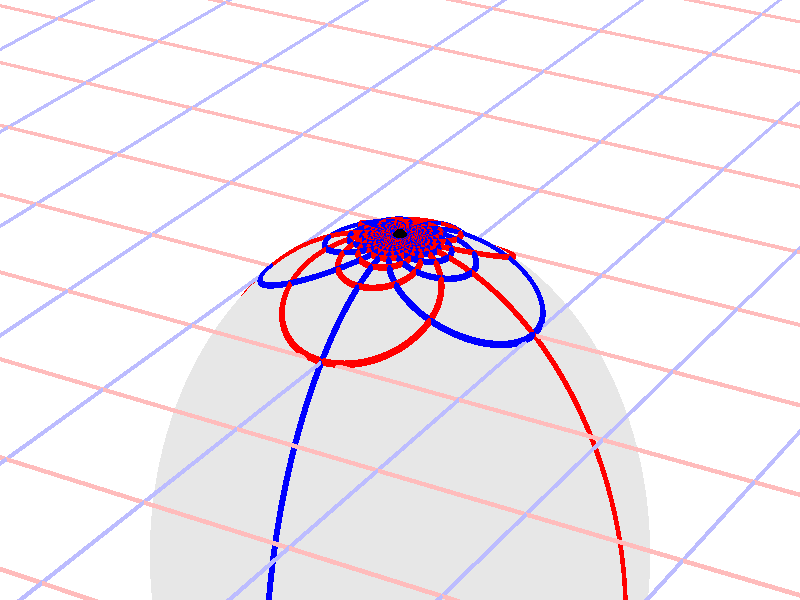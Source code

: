 #version 3.7;
global_settings{assumed_gamma 1.0}
camera{perspective location <16.275953626987476496879026, 9.396926207859083390872001, 6.840402866513374036117057> right <0.133333333333333331482962, -0.230940107675850353485814, -0.000000000000000000000000> up <-0.044429719908903583802662, -0.025651510749425152774217, 0.140953893117886280839102> direction <0.813797681349373802639491, 0.469846310392954158441370, 0.342020143325668712908083> sky <-0.296198132726023855010311, -0.171010071662834328698466, 0.939692620785908427905042> look_at <15.462155945638102139128023, 8.927079897466128954874875, 6.498382723187705600764730>}
light_source{<16.275953626987476496879026, 9.396926207859083390872001, 6.840402866513374036117057> rgb<1.0,1.0,1.0>}
background{rgb<1,1,1>}
union{object{sphere{<0.000000000000000000000000, 0.000000000000000000000000, -1.376352976597640775935361>,1.701278200703572718310852} pigment{rgbft<0.8,0.8,0.8,0.2,0.2>}}object{union{cylinder{<-50.000000000000000000000000, 50.000000000000000000000000, 0.000000000000000000000000>,<-50.000000000000000000000000, -50.000000000000000000000000, 0.000000000000000000000000>,0.010000000000000000208167}cylinder{<-49.000000000000000000000000, 50.000000000000000000000000, 0.000000000000000000000000>,<-49.000000000000000000000000, -50.000000000000000000000000, 0.000000000000000000000000>,0.010000000000000000208167}cylinder{<-48.000000000000000000000000, 50.000000000000000000000000, 0.000000000000000000000000>,<-48.000000000000000000000000, -50.000000000000000000000000, 0.000000000000000000000000>,0.010000000000000000208167}cylinder{<-47.000000000000000000000000, 50.000000000000000000000000, 0.000000000000000000000000>,<-47.000000000000000000000000, -50.000000000000000000000000, 0.000000000000000000000000>,0.010000000000000000208167}cylinder{<-46.000000000000000000000000, 50.000000000000000000000000, 0.000000000000000000000000>,<-46.000000000000000000000000, -50.000000000000000000000000, 0.000000000000000000000000>,0.010000000000000000208167}cylinder{<-45.000000000000000000000000, 50.000000000000000000000000, 0.000000000000000000000000>,<-45.000000000000000000000000, -50.000000000000000000000000, 0.000000000000000000000000>,0.010000000000000000208167}cylinder{<-44.000000000000000000000000, 50.000000000000000000000000, 0.000000000000000000000000>,<-44.000000000000000000000000, -50.000000000000000000000000, 0.000000000000000000000000>,0.010000000000000000208167}cylinder{<-43.000000000000000000000000, 50.000000000000000000000000, 0.000000000000000000000000>,<-43.000000000000000000000000, -50.000000000000000000000000, 0.000000000000000000000000>,0.010000000000000000208167}cylinder{<-42.000000000000000000000000, 50.000000000000000000000000, 0.000000000000000000000000>,<-42.000000000000000000000000, -50.000000000000000000000000, 0.000000000000000000000000>,0.010000000000000000208167}cylinder{<-41.000000000000000000000000, 50.000000000000000000000000, 0.000000000000000000000000>,<-41.000000000000000000000000, -50.000000000000000000000000, 0.000000000000000000000000>,0.010000000000000000208167}cylinder{<-40.000000000000000000000000, 50.000000000000000000000000, 0.000000000000000000000000>,<-40.000000000000000000000000, -50.000000000000000000000000, 0.000000000000000000000000>,0.010000000000000000208167}cylinder{<-39.000000000000000000000000, 50.000000000000000000000000, 0.000000000000000000000000>,<-39.000000000000000000000000, -50.000000000000000000000000, 0.000000000000000000000000>,0.010000000000000000208167}cylinder{<-38.000000000000000000000000, 50.000000000000000000000000, 0.000000000000000000000000>,<-38.000000000000000000000000, -50.000000000000000000000000, 0.000000000000000000000000>,0.010000000000000000208167}cylinder{<-37.000000000000000000000000, 50.000000000000000000000000, 0.000000000000000000000000>,<-37.000000000000000000000000, -50.000000000000000000000000, 0.000000000000000000000000>,0.010000000000000000208167}cylinder{<-36.000000000000000000000000, 50.000000000000000000000000, 0.000000000000000000000000>,<-36.000000000000000000000000, -50.000000000000000000000000, 0.000000000000000000000000>,0.010000000000000000208167}cylinder{<-35.000000000000000000000000, 50.000000000000000000000000, 0.000000000000000000000000>,<-35.000000000000000000000000, -50.000000000000000000000000, 0.000000000000000000000000>,0.010000000000000000208167}cylinder{<-34.000000000000000000000000, 50.000000000000000000000000, 0.000000000000000000000000>,<-34.000000000000000000000000, -50.000000000000000000000000, 0.000000000000000000000000>,0.010000000000000000208167}cylinder{<-33.000000000000000000000000, 50.000000000000000000000000, 0.000000000000000000000000>,<-33.000000000000000000000000, -50.000000000000000000000000, 0.000000000000000000000000>,0.010000000000000000208167}cylinder{<-32.000000000000000000000000, 50.000000000000000000000000, 0.000000000000000000000000>,<-32.000000000000000000000000, -50.000000000000000000000000, 0.000000000000000000000000>,0.010000000000000000208167}cylinder{<-31.000000000000000000000000, 50.000000000000000000000000, 0.000000000000000000000000>,<-31.000000000000000000000000, -50.000000000000000000000000, 0.000000000000000000000000>,0.010000000000000000208167}cylinder{<-30.000000000000000000000000, 50.000000000000000000000000, 0.000000000000000000000000>,<-30.000000000000000000000000, -50.000000000000000000000000, 0.000000000000000000000000>,0.010000000000000000208167}cylinder{<-29.000000000000000000000000, 50.000000000000000000000000, 0.000000000000000000000000>,<-29.000000000000000000000000, -50.000000000000000000000000, 0.000000000000000000000000>,0.010000000000000000208167}cylinder{<-28.000000000000000000000000, 50.000000000000000000000000, 0.000000000000000000000000>,<-28.000000000000000000000000, -50.000000000000000000000000, 0.000000000000000000000000>,0.010000000000000000208167}cylinder{<-27.000000000000000000000000, 50.000000000000000000000000, 0.000000000000000000000000>,<-27.000000000000000000000000, -50.000000000000000000000000, 0.000000000000000000000000>,0.010000000000000000208167}cylinder{<-26.000000000000000000000000, 50.000000000000000000000000, 0.000000000000000000000000>,<-26.000000000000000000000000, -50.000000000000000000000000, 0.000000000000000000000000>,0.010000000000000000208167}cylinder{<-25.000000000000000000000000, 50.000000000000000000000000, 0.000000000000000000000000>,<-25.000000000000000000000000, -50.000000000000000000000000, 0.000000000000000000000000>,0.010000000000000000208167}cylinder{<-24.000000000000000000000000, 50.000000000000000000000000, 0.000000000000000000000000>,<-24.000000000000000000000000, -50.000000000000000000000000, 0.000000000000000000000000>,0.010000000000000000208167}cylinder{<-23.000000000000000000000000, 50.000000000000000000000000, 0.000000000000000000000000>,<-23.000000000000000000000000, -50.000000000000000000000000, 0.000000000000000000000000>,0.010000000000000000208167}cylinder{<-22.000000000000000000000000, 50.000000000000000000000000, 0.000000000000000000000000>,<-22.000000000000000000000000, -50.000000000000000000000000, 0.000000000000000000000000>,0.010000000000000000208167}cylinder{<-21.000000000000000000000000, 50.000000000000000000000000, 0.000000000000000000000000>,<-21.000000000000000000000000, -50.000000000000000000000000, 0.000000000000000000000000>,0.010000000000000000208167}cylinder{<-20.000000000000000000000000, 50.000000000000000000000000, 0.000000000000000000000000>,<-20.000000000000000000000000, -50.000000000000000000000000, 0.000000000000000000000000>,0.010000000000000000208167}cylinder{<-19.000000000000000000000000, 50.000000000000000000000000, 0.000000000000000000000000>,<-19.000000000000000000000000, -50.000000000000000000000000, 0.000000000000000000000000>,0.010000000000000000208167}cylinder{<-18.000000000000000000000000, 50.000000000000000000000000, 0.000000000000000000000000>,<-18.000000000000000000000000, -50.000000000000000000000000, 0.000000000000000000000000>,0.010000000000000000208167}cylinder{<-17.000000000000000000000000, 50.000000000000000000000000, 0.000000000000000000000000>,<-17.000000000000000000000000, -50.000000000000000000000000, 0.000000000000000000000000>,0.010000000000000000208167}cylinder{<-16.000000000000000000000000, 50.000000000000000000000000, 0.000000000000000000000000>,<-16.000000000000000000000000, -50.000000000000000000000000, 0.000000000000000000000000>,0.010000000000000000208167}cylinder{<-15.000000000000000000000000, 50.000000000000000000000000, 0.000000000000000000000000>,<-15.000000000000000000000000, -50.000000000000000000000000, 0.000000000000000000000000>,0.010000000000000000208167}cylinder{<-14.000000000000000000000000, 50.000000000000000000000000, 0.000000000000000000000000>,<-14.000000000000000000000000, -50.000000000000000000000000, 0.000000000000000000000000>,0.010000000000000000208167}cylinder{<-13.000000000000000000000000, 50.000000000000000000000000, 0.000000000000000000000000>,<-13.000000000000000000000000, -50.000000000000000000000000, 0.000000000000000000000000>,0.010000000000000000208167}cylinder{<-12.000000000000000000000000, 50.000000000000000000000000, 0.000000000000000000000000>,<-12.000000000000000000000000, -50.000000000000000000000000, 0.000000000000000000000000>,0.010000000000000000208167}cylinder{<-11.000000000000000000000000, 50.000000000000000000000000, 0.000000000000000000000000>,<-11.000000000000000000000000, -50.000000000000000000000000, 0.000000000000000000000000>,0.010000000000000000208167}cylinder{<-10.000000000000000000000000, 50.000000000000000000000000, 0.000000000000000000000000>,<-10.000000000000000000000000, -50.000000000000000000000000, 0.000000000000000000000000>,0.010000000000000000208167}cylinder{<-9.000000000000000000000000, 50.000000000000000000000000, 0.000000000000000000000000>,<-9.000000000000000000000000, -50.000000000000000000000000, 0.000000000000000000000000>,0.010000000000000000208167}cylinder{<-8.000000000000000000000000, 50.000000000000000000000000, 0.000000000000000000000000>,<-8.000000000000000000000000, -50.000000000000000000000000, 0.000000000000000000000000>,0.010000000000000000208167}cylinder{<-7.000000000000000000000000, 50.000000000000000000000000, 0.000000000000000000000000>,<-7.000000000000000000000000, -50.000000000000000000000000, 0.000000000000000000000000>,0.010000000000000000208167}cylinder{<-6.000000000000000000000000, 50.000000000000000000000000, 0.000000000000000000000000>,<-6.000000000000000000000000, -50.000000000000000000000000, 0.000000000000000000000000>,0.010000000000000000208167}cylinder{<-5.000000000000000000000000, 50.000000000000000000000000, 0.000000000000000000000000>,<-5.000000000000000000000000, -50.000000000000000000000000, 0.000000000000000000000000>,0.010000000000000000208167}cylinder{<-4.000000000000000000000000, 50.000000000000000000000000, 0.000000000000000000000000>,<-4.000000000000000000000000, -50.000000000000000000000000, 0.000000000000000000000000>,0.010000000000000000208167}cylinder{<-3.000000000000000000000000, 50.000000000000000000000000, 0.000000000000000000000000>,<-3.000000000000000000000000, -50.000000000000000000000000, 0.000000000000000000000000>,0.010000000000000000208167}cylinder{<-2.000000000000000000000000, 50.000000000000000000000000, 0.000000000000000000000000>,<-2.000000000000000000000000, -50.000000000000000000000000, 0.000000000000000000000000>,0.010000000000000000208167}cylinder{<-1.000000000000000000000000, 50.000000000000000000000000, 0.000000000000000000000000>,<-1.000000000000000000000000, -50.000000000000000000000000, 0.000000000000000000000000>,0.010000000000000000208167}cylinder{<0.000000000000000000000000, 50.000000000000000000000000, 0.000000000000000000000000>,<0.000000000000000000000000, -50.000000000000000000000000, 0.000000000000000000000000>,0.010000000000000000208167}cylinder{<1.000000000000000000000000, 50.000000000000000000000000, 0.000000000000000000000000>,<1.000000000000000000000000, -50.000000000000000000000000, 0.000000000000000000000000>,0.010000000000000000208167}cylinder{<2.000000000000000000000000, 50.000000000000000000000000, 0.000000000000000000000000>,<2.000000000000000000000000, -50.000000000000000000000000, 0.000000000000000000000000>,0.010000000000000000208167}cylinder{<3.000000000000000000000000, 50.000000000000000000000000, 0.000000000000000000000000>,<3.000000000000000000000000, -50.000000000000000000000000, 0.000000000000000000000000>,0.010000000000000000208167}cylinder{<4.000000000000000000000000, 50.000000000000000000000000, 0.000000000000000000000000>,<4.000000000000000000000000, -50.000000000000000000000000, 0.000000000000000000000000>,0.010000000000000000208167}cylinder{<5.000000000000000000000000, 50.000000000000000000000000, 0.000000000000000000000000>,<5.000000000000000000000000, -50.000000000000000000000000, 0.000000000000000000000000>,0.010000000000000000208167}cylinder{<6.000000000000000000000000, 50.000000000000000000000000, 0.000000000000000000000000>,<6.000000000000000000000000, -50.000000000000000000000000, 0.000000000000000000000000>,0.010000000000000000208167}cylinder{<7.000000000000000000000000, 50.000000000000000000000000, 0.000000000000000000000000>,<7.000000000000000000000000, -50.000000000000000000000000, 0.000000000000000000000000>,0.010000000000000000208167}cylinder{<8.000000000000000000000000, 50.000000000000000000000000, 0.000000000000000000000000>,<8.000000000000000000000000, -50.000000000000000000000000, 0.000000000000000000000000>,0.010000000000000000208167}cylinder{<9.000000000000000000000000, 50.000000000000000000000000, 0.000000000000000000000000>,<9.000000000000000000000000, -50.000000000000000000000000, 0.000000000000000000000000>,0.010000000000000000208167}cylinder{<10.000000000000000000000000, 50.000000000000000000000000, 0.000000000000000000000000>,<10.000000000000000000000000, -50.000000000000000000000000, 0.000000000000000000000000>,0.010000000000000000208167}cylinder{<11.000000000000000000000000, 50.000000000000000000000000, 0.000000000000000000000000>,<11.000000000000000000000000, -50.000000000000000000000000, 0.000000000000000000000000>,0.010000000000000000208167}cylinder{<12.000000000000000000000000, 50.000000000000000000000000, 0.000000000000000000000000>,<12.000000000000000000000000, -50.000000000000000000000000, 0.000000000000000000000000>,0.010000000000000000208167}cylinder{<13.000000000000000000000000, 50.000000000000000000000000, 0.000000000000000000000000>,<13.000000000000000000000000, -50.000000000000000000000000, 0.000000000000000000000000>,0.010000000000000000208167}cylinder{<14.000000000000000000000000, 50.000000000000000000000000, 0.000000000000000000000000>,<14.000000000000000000000000, -50.000000000000000000000000, 0.000000000000000000000000>,0.010000000000000000208167}cylinder{<15.000000000000000000000000, 50.000000000000000000000000, 0.000000000000000000000000>,<15.000000000000000000000000, -50.000000000000000000000000, 0.000000000000000000000000>,0.010000000000000000208167}cylinder{<16.000000000000000000000000, 50.000000000000000000000000, 0.000000000000000000000000>,<16.000000000000000000000000, -50.000000000000000000000000, 0.000000000000000000000000>,0.010000000000000000208167}cylinder{<17.000000000000000000000000, 50.000000000000000000000000, 0.000000000000000000000000>,<17.000000000000000000000000, -50.000000000000000000000000, 0.000000000000000000000000>,0.010000000000000000208167}cylinder{<18.000000000000000000000000, 50.000000000000000000000000, 0.000000000000000000000000>,<18.000000000000000000000000, -50.000000000000000000000000, 0.000000000000000000000000>,0.010000000000000000208167}cylinder{<19.000000000000000000000000, 50.000000000000000000000000, 0.000000000000000000000000>,<19.000000000000000000000000, -50.000000000000000000000000, 0.000000000000000000000000>,0.010000000000000000208167}cylinder{<20.000000000000000000000000, 50.000000000000000000000000, 0.000000000000000000000000>,<20.000000000000000000000000, -50.000000000000000000000000, 0.000000000000000000000000>,0.010000000000000000208167}cylinder{<21.000000000000000000000000, 50.000000000000000000000000, 0.000000000000000000000000>,<21.000000000000000000000000, -50.000000000000000000000000, 0.000000000000000000000000>,0.010000000000000000208167}cylinder{<22.000000000000000000000000, 50.000000000000000000000000, 0.000000000000000000000000>,<22.000000000000000000000000, -50.000000000000000000000000, 0.000000000000000000000000>,0.010000000000000000208167}cylinder{<23.000000000000000000000000, 50.000000000000000000000000, 0.000000000000000000000000>,<23.000000000000000000000000, -50.000000000000000000000000, 0.000000000000000000000000>,0.010000000000000000208167}cylinder{<24.000000000000000000000000, 50.000000000000000000000000, 0.000000000000000000000000>,<24.000000000000000000000000, -50.000000000000000000000000, 0.000000000000000000000000>,0.010000000000000000208167}cylinder{<25.000000000000000000000000, 50.000000000000000000000000, 0.000000000000000000000000>,<25.000000000000000000000000, -50.000000000000000000000000, 0.000000000000000000000000>,0.010000000000000000208167}cylinder{<26.000000000000000000000000, 50.000000000000000000000000, 0.000000000000000000000000>,<26.000000000000000000000000, -50.000000000000000000000000, 0.000000000000000000000000>,0.010000000000000000208167}cylinder{<27.000000000000000000000000, 50.000000000000000000000000, 0.000000000000000000000000>,<27.000000000000000000000000, -50.000000000000000000000000, 0.000000000000000000000000>,0.010000000000000000208167}cylinder{<28.000000000000000000000000, 50.000000000000000000000000, 0.000000000000000000000000>,<28.000000000000000000000000, -50.000000000000000000000000, 0.000000000000000000000000>,0.010000000000000000208167}cylinder{<29.000000000000000000000000, 50.000000000000000000000000, 0.000000000000000000000000>,<29.000000000000000000000000, -50.000000000000000000000000, 0.000000000000000000000000>,0.010000000000000000208167}cylinder{<30.000000000000000000000000, 50.000000000000000000000000, 0.000000000000000000000000>,<30.000000000000000000000000, -50.000000000000000000000000, 0.000000000000000000000000>,0.010000000000000000208167}cylinder{<31.000000000000000000000000, 50.000000000000000000000000, 0.000000000000000000000000>,<31.000000000000000000000000, -50.000000000000000000000000, 0.000000000000000000000000>,0.010000000000000000208167}cylinder{<32.000000000000000000000000, 50.000000000000000000000000, 0.000000000000000000000000>,<32.000000000000000000000000, -50.000000000000000000000000, 0.000000000000000000000000>,0.010000000000000000208167}cylinder{<33.000000000000000000000000, 50.000000000000000000000000, 0.000000000000000000000000>,<33.000000000000000000000000, -50.000000000000000000000000, 0.000000000000000000000000>,0.010000000000000000208167}cylinder{<34.000000000000000000000000, 50.000000000000000000000000, 0.000000000000000000000000>,<34.000000000000000000000000, -50.000000000000000000000000, 0.000000000000000000000000>,0.010000000000000000208167}cylinder{<35.000000000000000000000000, 50.000000000000000000000000, 0.000000000000000000000000>,<35.000000000000000000000000, -50.000000000000000000000000, 0.000000000000000000000000>,0.010000000000000000208167}cylinder{<36.000000000000000000000000, 50.000000000000000000000000, 0.000000000000000000000000>,<36.000000000000000000000000, -50.000000000000000000000000, 0.000000000000000000000000>,0.010000000000000000208167}cylinder{<37.000000000000000000000000, 50.000000000000000000000000, 0.000000000000000000000000>,<37.000000000000000000000000, -50.000000000000000000000000, 0.000000000000000000000000>,0.010000000000000000208167}cylinder{<38.000000000000000000000000, 50.000000000000000000000000, 0.000000000000000000000000>,<38.000000000000000000000000, -50.000000000000000000000000, 0.000000000000000000000000>,0.010000000000000000208167}cylinder{<39.000000000000000000000000, 50.000000000000000000000000, 0.000000000000000000000000>,<39.000000000000000000000000, -50.000000000000000000000000, 0.000000000000000000000000>,0.010000000000000000208167}cylinder{<40.000000000000000000000000, 50.000000000000000000000000, 0.000000000000000000000000>,<40.000000000000000000000000, -50.000000000000000000000000, 0.000000000000000000000000>,0.010000000000000000208167}cylinder{<41.000000000000000000000000, 50.000000000000000000000000, 0.000000000000000000000000>,<41.000000000000000000000000, -50.000000000000000000000000, 0.000000000000000000000000>,0.010000000000000000208167}cylinder{<42.000000000000000000000000, 50.000000000000000000000000, 0.000000000000000000000000>,<42.000000000000000000000000, -50.000000000000000000000000, 0.000000000000000000000000>,0.010000000000000000208167}cylinder{<43.000000000000000000000000, 50.000000000000000000000000, 0.000000000000000000000000>,<43.000000000000000000000000, -50.000000000000000000000000, 0.000000000000000000000000>,0.010000000000000000208167}cylinder{<44.000000000000000000000000, 50.000000000000000000000000, 0.000000000000000000000000>,<44.000000000000000000000000, -50.000000000000000000000000, 0.000000000000000000000000>,0.010000000000000000208167}cylinder{<45.000000000000000000000000, 50.000000000000000000000000, 0.000000000000000000000000>,<45.000000000000000000000000, -50.000000000000000000000000, 0.000000000000000000000000>,0.010000000000000000208167}cylinder{<46.000000000000000000000000, 50.000000000000000000000000, 0.000000000000000000000000>,<46.000000000000000000000000, -50.000000000000000000000000, 0.000000000000000000000000>,0.010000000000000000208167}cylinder{<47.000000000000000000000000, 50.000000000000000000000000, 0.000000000000000000000000>,<47.000000000000000000000000, -50.000000000000000000000000, 0.000000000000000000000000>,0.010000000000000000208167}cylinder{<48.000000000000000000000000, 50.000000000000000000000000, 0.000000000000000000000000>,<48.000000000000000000000000, -50.000000000000000000000000, 0.000000000000000000000000>,0.010000000000000000208167}cylinder{<49.000000000000000000000000, 50.000000000000000000000000, 0.000000000000000000000000>,<49.000000000000000000000000, -50.000000000000000000000000, 0.000000000000000000000000>,0.010000000000000000208167}cylinder{<50.000000000000000000000000, 50.000000000000000000000000, 0.000000000000000000000000>,<50.000000000000000000000000, -50.000000000000000000000000, 0.000000000000000000000000>,0.010000000000000000208167}} pigment{rgb<1.0,0.5,0.5>}}object{union{cylinder{<50.000000000000000000000000, -50.000000000000000000000000, 0.000000000000000000000000>,<-50.000000000000000000000000, -50.000000000000000000000000, 0.000000000000000000000000>,0.010000000000000000208167}cylinder{<50.000000000000000000000000, -49.000000000000000000000000, 0.000000000000000000000000>,<-50.000000000000000000000000, -49.000000000000000000000000, 0.000000000000000000000000>,0.010000000000000000208167}cylinder{<50.000000000000000000000000, -48.000000000000000000000000, 0.000000000000000000000000>,<-50.000000000000000000000000, -48.000000000000000000000000, 0.000000000000000000000000>,0.010000000000000000208167}cylinder{<50.000000000000000000000000, -47.000000000000000000000000, 0.000000000000000000000000>,<-50.000000000000000000000000, -47.000000000000000000000000, 0.000000000000000000000000>,0.010000000000000000208167}cylinder{<50.000000000000000000000000, -46.000000000000000000000000, 0.000000000000000000000000>,<-50.000000000000000000000000, -46.000000000000000000000000, 0.000000000000000000000000>,0.010000000000000000208167}cylinder{<50.000000000000000000000000, -45.000000000000000000000000, 0.000000000000000000000000>,<-50.000000000000000000000000, -45.000000000000000000000000, 0.000000000000000000000000>,0.010000000000000000208167}cylinder{<50.000000000000000000000000, -44.000000000000000000000000, 0.000000000000000000000000>,<-50.000000000000000000000000, -44.000000000000000000000000, 0.000000000000000000000000>,0.010000000000000000208167}cylinder{<50.000000000000000000000000, -43.000000000000000000000000, 0.000000000000000000000000>,<-50.000000000000000000000000, -43.000000000000000000000000, 0.000000000000000000000000>,0.010000000000000000208167}cylinder{<50.000000000000000000000000, -42.000000000000000000000000, 0.000000000000000000000000>,<-50.000000000000000000000000, -42.000000000000000000000000, 0.000000000000000000000000>,0.010000000000000000208167}cylinder{<50.000000000000000000000000, -41.000000000000000000000000, 0.000000000000000000000000>,<-50.000000000000000000000000, -41.000000000000000000000000, 0.000000000000000000000000>,0.010000000000000000208167}cylinder{<50.000000000000000000000000, -40.000000000000000000000000, 0.000000000000000000000000>,<-50.000000000000000000000000, -40.000000000000000000000000, 0.000000000000000000000000>,0.010000000000000000208167}cylinder{<50.000000000000000000000000, -39.000000000000000000000000, 0.000000000000000000000000>,<-50.000000000000000000000000, -39.000000000000000000000000, 0.000000000000000000000000>,0.010000000000000000208167}cylinder{<50.000000000000000000000000, -38.000000000000000000000000, 0.000000000000000000000000>,<-50.000000000000000000000000, -38.000000000000000000000000, 0.000000000000000000000000>,0.010000000000000000208167}cylinder{<50.000000000000000000000000, -37.000000000000000000000000, 0.000000000000000000000000>,<-50.000000000000000000000000, -37.000000000000000000000000, 0.000000000000000000000000>,0.010000000000000000208167}cylinder{<50.000000000000000000000000, -36.000000000000000000000000, 0.000000000000000000000000>,<-50.000000000000000000000000, -36.000000000000000000000000, 0.000000000000000000000000>,0.010000000000000000208167}cylinder{<50.000000000000000000000000, -35.000000000000000000000000, 0.000000000000000000000000>,<-50.000000000000000000000000, -35.000000000000000000000000, 0.000000000000000000000000>,0.010000000000000000208167}cylinder{<50.000000000000000000000000, -34.000000000000000000000000, 0.000000000000000000000000>,<-50.000000000000000000000000, -34.000000000000000000000000, 0.000000000000000000000000>,0.010000000000000000208167}cylinder{<50.000000000000000000000000, -33.000000000000000000000000, 0.000000000000000000000000>,<-50.000000000000000000000000, -33.000000000000000000000000, 0.000000000000000000000000>,0.010000000000000000208167}cylinder{<50.000000000000000000000000, -32.000000000000000000000000, 0.000000000000000000000000>,<-50.000000000000000000000000, -32.000000000000000000000000, 0.000000000000000000000000>,0.010000000000000000208167}cylinder{<50.000000000000000000000000, -31.000000000000000000000000, 0.000000000000000000000000>,<-50.000000000000000000000000, -31.000000000000000000000000, 0.000000000000000000000000>,0.010000000000000000208167}cylinder{<50.000000000000000000000000, -30.000000000000000000000000, 0.000000000000000000000000>,<-50.000000000000000000000000, -30.000000000000000000000000, 0.000000000000000000000000>,0.010000000000000000208167}cylinder{<50.000000000000000000000000, -29.000000000000000000000000, 0.000000000000000000000000>,<-50.000000000000000000000000, -29.000000000000000000000000, 0.000000000000000000000000>,0.010000000000000000208167}cylinder{<50.000000000000000000000000, -28.000000000000000000000000, 0.000000000000000000000000>,<-50.000000000000000000000000, -28.000000000000000000000000, 0.000000000000000000000000>,0.010000000000000000208167}cylinder{<50.000000000000000000000000, -27.000000000000000000000000, 0.000000000000000000000000>,<-50.000000000000000000000000, -27.000000000000000000000000, 0.000000000000000000000000>,0.010000000000000000208167}cylinder{<50.000000000000000000000000, -26.000000000000000000000000, 0.000000000000000000000000>,<-50.000000000000000000000000, -26.000000000000000000000000, 0.000000000000000000000000>,0.010000000000000000208167}cylinder{<50.000000000000000000000000, -25.000000000000000000000000, 0.000000000000000000000000>,<-50.000000000000000000000000, -25.000000000000000000000000, 0.000000000000000000000000>,0.010000000000000000208167}cylinder{<50.000000000000000000000000, -24.000000000000000000000000, 0.000000000000000000000000>,<-50.000000000000000000000000, -24.000000000000000000000000, 0.000000000000000000000000>,0.010000000000000000208167}cylinder{<50.000000000000000000000000, -23.000000000000000000000000, 0.000000000000000000000000>,<-50.000000000000000000000000, -23.000000000000000000000000, 0.000000000000000000000000>,0.010000000000000000208167}cylinder{<50.000000000000000000000000, -22.000000000000000000000000, 0.000000000000000000000000>,<-50.000000000000000000000000, -22.000000000000000000000000, 0.000000000000000000000000>,0.010000000000000000208167}cylinder{<50.000000000000000000000000, -21.000000000000000000000000, 0.000000000000000000000000>,<-50.000000000000000000000000, -21.000000000000000000000000, 0.000000000000000000000000>,0.010000000000000000208167}cylinder{<50.000000000000000000000000, -20.000000000000000000000000, 0.000000000000000000000000>,<-50.000000000000000000000000, -20.000000000000000000000000, 0.000000000000000000000000>,0.010000000000000000208167}cylinder{<50.000000000000000000000000, -19.000000000000000000000000, 0.000000000000000000000000>,<-50.000000000000000000000000, -19.000000000000000000000000, 0.000000000000000000000000>,0.010000000000000000208167}cylinder{<50.000000000000000000000000, -18.000000000000000000000000, 0.000000000000000000000000>,<-50.000000000000000000000000, -18.000000000000000000000000, 0.000000000000000000000000>,0.010000000000000000208167}cylinder{<50.000000000000000000000000, -17.000000000000000000000000, 0.000000000000000000000000>,<-50.000000000000000000000000, -17.000000000000000000000000, 0.000000000000000000000000>,0.010000000000000000208167}cylinder{<50.000000000000000000000000, -16.000000000000000000000000, 0.000000000000000000000000>,<-50.000000000000000000000000, -16.000000000000000000000000, 0.000000000000000000000000>,0.010000000000000000208167}cylinder{<50.000000000000000000000000, -15.000000000000000000000000, 0.000000000000000000000000>,<-50.000000000000000000000000, -15.000000000000000000000000, 0.000000000000000000000000>,0.010000000000000000208167}cylinder{<50.000000000000000000000000, -14.000000000000000000000000, 0.000000000000000000000000>,<-50.000000000000000000000000, -14.000000000000000000000000, 0.000000000000000000000000>,0.010000000000000000208167}cylinder{<50.000000000000000000000000, -13.000000000000000000000000, 0.000000000000000000000000>,<-50.000000000000000000000000, -13.000000000000000000000000, 0.000000000000000000000000>,0.010000000000000000208167}cylinder{<50.000000000000000000000000, -12.000000000000000000000000, 0.000000000000000000000000>,<-50.000000000000000000000000, -12.000000000000000000000000, 0.000000000000000000000000>,0.010000000000000000208167}cylinder{<50.000000000000000000000000, -11.000000000000000000000000, 0.000000000000000000000000>,<-50.000000000000000000000000, -11.000000000000000000000000, 0.000000000000000000000000>,0.010000000000000000208167}cylinder{<50.000000000000000000000000, -10.000000000000000000000000, 0.000000000000000000000000>,<-50.000000000000000000000000, -10.000000000000000000000000, 0.000000000000000000000000>,0.010000000000000000208167}cylinder{<50.000000000000000000000000, -9.000000000000000000000000, 0.000000000000000000000000>,<-50.000000000000000000000000, -9.000000000000000000000000, 0.000000000000000000000000>,0.010000000000000000208167}cylinder{<50.000000000000000000000000, -8.000000000000000000000000, 0.000000000000000000000000>,<-50.000000000000000000000000, -8.000000000000000000000000, 0.000000000000000000000000>,0.010000000000000000208167}cylinder{<50.000000000000000000000000, -7.000000000000000000000000, 0.000000000000000000000000>,<-50.000000000000000000000000, -7.000000000000000000000000, 0.000000000000000000000000>,0.010000000000000000208167}cylinder{<50.000000000000000000000000, -6.000000000000000000000000, 0.000000000000000000000000>,<-50.000000000000000000000000, -6.000000000000000000000000, 0.000000000000000000000000>,0.010000000000000000208167}cylinder{<50.000000000000000000000000, -5.000000000000000000000000, 0.000000000000000000000000>,<-50.000000000000000000000000, -5.000000000000000000000000, 0.000000000000000000000000>,0.010000000000000000208167}cylinder{<50.000000000000000000000000, -4.000000000000000000000000, 0.000000000000000000000000>,<-50.000000000000000000000000, -4.000000000000000000000000, 0.000000000000000000000000>,0.010000000000000000208167}cylinder{<50.000000000000000000000000, -3.000000000000000000000000, 0.000000000000000000000000>,<-50.000000000000000000000000, -3.000000000000000000000000, 0.000000000000000000000000>,0.010000000000000000208167}cylinder{<50.000000000000000000000000, -2.000000000000000000000000, 0.000000000000000000000000>,<-50.000000000000000000000000, -2.000000000000000000000000, 0.000000000000000000000000>,0.010000000000000000208167}cylinder{<50.000000000000000000000000, -1.000000000000000000000000, 0.000000000000000000000000>,<-50.000000000000000000000000, -1.000000000000000000000000, 0.000000000000000000000000>,0.010000000000000000208167}cylinder{<50.000000000000000000000000, 0.000000000000000000000000, 0.000000000000000000000000>,<-50.000000000000000000000000, 0.000000000000000000000000, 0.000000000000000000000000>,0.010000000000000000208167}cylinder{<50.000000000000000000000000, 1.000000000000000000000000, 0.000000000000000000000000>,<-50.000000000000000000000000, 1.000000000000000000000000, 0.000000000000000000000000>,0.010000000000000000208167}cylinder{<50.000000000000000000000000, 2.000000000000000000000000, 0.000000000000000000000000>,<-50.000000000000000000000000, 2.000000000000000000000000, 0.000000000000000000000000>,0.010000000000000000208167}cylinder{<50.000000000000000000000000, 3.000000000000000000000000, 0.000000000000000000000000>,<-50.000000000000000000000000, 3.000000000000000000000000, 0.000000000000000000000000>,0.010000000000000000208167}cylinder{<50.000000000000000000000000, 4.000000000000000000000000, 0.000000000000000000000000>,<-50.000000000000000000000000, 4.000000000000000000000000, 0.000000000000000000000000>,0.010000000000000000208167}cylinder{<50.000000000000000000000000, 5.000000000000000000000000, 0.000000000000000000000000>,<-50.000000000000000000000000, 5.000000000000000000000000, 0.000000000000000000000000>,0.010000000000000000208167}cylinder{<50.000000000000000000000000, 6.000000000000000000000000, 0.000000000000000000000000>,<-50.000000000000000000000000, 6.000000000000000000000000, 0.000000000000000000000000>,0.010000000000000000208167}cylinder{<50.000000000000000000000000, 7.000000000000000000000000, 0.000000000000000000000000>,<-50.000000000000000000000000, 7.000000000000000000000000, 0.000000000000000000000000>,0.010000000000000000208167}cylinder{<50.000000000000000000000000, 8.000000000000000000000000, 0.000000000000000000000000>,<-50.000000000000000000000000, 8.000000000000000000000000, 0.000000000000000000000000>,0.010000000000000000208167}cylinder{<50.000000000000000000000000, 9.000000000000000000000000, 0.000000000000000000000000>,<-50.000000000000000000000000, 9.000000000000000000000000, 0.000000000000000000000000>,0.010000000000000000208167}cylinder{<50.000000000000000000000000, 10.000000000000000000000000, 0.000000000000000000000000>,<-50.000000000000000000000000, 10.000000000000000000000000, 0.000000000000000000000000>,0.010000000000000000208167}cylinder{<50.000000000000000000000000, 11.000000000000000000000000, 0.000000000000000000000000>,<-50.000000000000000000000000, 11.000000000000000000000000, 0.000000000000000000000000>,0.010000000000000000208167}cylinder{<50.000000000000000000000000, 12.000000000000000000000000, 0.000000000000000000000000>,<-50.000000000000000000000000, 12.000000000000000000000000, 0.000000000000000000000000>,0.010000000000000000208167}cylinder{<50.000000000000000000000000, 13.000000000000000000000000, 0.000000000000000000000000>,<-50.000000000000000000000000, 13.000000000000000000000000, 0.000000000000000000000000>,0.010000000000000000208167}cylinder{<50.000000000000000000000000, 14.000000000000000000000000, 0.000000000000000000000000>,<-50.000000000000000000000000, 14.000000000000000000000000, 0.000000000000000000000000>,0.010000000000000000208167}cylinder{<50.000000000000000000000000, 15.000000000000000000000000, 0.000000000000000000000000>,<-50.000000000000000000000000, 15.000000000000000000000000, 0.000000000000000000000000>,0.010000000000000000208167}cylinder{<50.000000000000000000000000, 16.000000000000000000000000, 0.000000000000000000000000>,<-50.000000000000000000000000, 16.000000000000000000000000, 0.000000000000000000000000>,0.010000000000000000208167}cylinder{<50.000000000000000000000000, 17.000000000000000000000000, 0.000000000000000000000000>,<-50.000000000000000000000000, 17.000000000000000000000000, 0.000000000000000000000000>,0.010000000000000000208167}cylinder{<50.000000000000000000000000, 18.000000000000000000000000, 0.000000000000000000000000>,<-50.000000000000000000000000, 18.000000000000000000000000, 0.000000000000000000000000>,0.010000000000000000208167}cylinder{<50.000000000000000000000000, 19.000000000000000000000000, 0.000000000000000000000000>,<-50.000000000000000000000000, 19.000000000000000000000000, 0.000000000000000000000000>,0.010000000000000000208167}cylinder{<50.000000000000000000000000, 20.000000000000000000000000, 0.000000000000000000000000>,<-50.000000000000000000000000, 20.000000000000000000000000, 0.000000000000000000000000>,0.010000000000000000208167}cylinder{<50.000000000000000000000000, 21.000000000000000000000000, 0.000000000000000000000000>,<-50.000000000000000000000000, 21.000000000000000000000000, 0.000000000000000000000000>,0.010000000000000000208167}cylinder{<50.000000000000000000000000, 22.000000000000000000000000, 0.000000000000000000000000>,<-50.000000000000000000000000, 22.000000000000000000000000, 0.000000000000000000000000>,0.010000000000000000208167}cylinder{<50.000000000000000000000000, 23.000000000000000000000000, 0.000000000000000000000000>,<-50.000000000000000000000000, 23.000000000000000000000000, 0.000000000000000000000000>,0.010000000000000000208167}cylinder{<50.000000000000000000000000, 24.000000000000000000000000, 0.000000000000000000000000>,<-50.000000000000000000000000, 24.000000000000000000000000, 0.000000000000000000000000>,0.010000000000000000208167}cylinder{<50.000000000000000000000000, 25.000000000000000000000000, 0.000000000000000000000000>,<-50.000000000000000000000000, 25.000000000000000000000000, 0.000000000000000000000000>,0.010000000000000000208167}cylinder{<50.000000000000000000000000, 26.000000000000000000000000, 0.000000000000000000000000>,<-50.000000000000000000000000, 26.000000000000000000000000, 0.000000000000000000000000>,0.010000000000000000208167}cylinder{<50.000000000000000000000000, 27.000000000000000000000000, 0.000000000000000000000000>,<-50.000000000000000000000000, 27.000000000000000000000000, 0.000000000000000000000000>,0.010000000000000000208167}cylinder{<50.000000000000000000000000, 28.000000000000000000000000, 0.000000000000000000000000>,<-50.000000000000000000000000, 28.000000000000000000000000, 0.000000000000000000000000>,0.010000000000000000208167}cylinder{<50.000000000000000000000000, 29.000000000000000000000000, 0.000000000000000000000000>,<-50.000000000000000000000000, 29.000000000000000000000000, 0.000000000000000000000000>,0.010000000000000000208167}cylinder{<50.000000000000000000000000, 30.000000000000000000000000, 0.000000000000000000000000>,<-50.000000000000000000000000, 30.000000000000000000000000, 0.000000000000000000000000>,0.010000000000000000208167}cylinder{<50.000000000000000000000000, 31.000000000000000000000000, 0.000000000000000000000000>,<-50.000000000000000000000000, 31.000000000000000000000000, 0.000000000000000000000000>,0.010000000000000000208167}cylinder{<50.000000000000000000000000, 32.000000000000000000000000, 0.000000000000000000000000>,<-50.000000000000000000000000, 32.000000000000000000000000, 0.000000000000000000000000>,0.010000000000000000208167}cylinder{<50.000000000000000000000000, 33.000000000000000000000000, 0.000000000000000000000000>,<-50.000000000000000000000000, 33.000000000000000000000000, 0.000000000000000000000000>,0.010000000000000000208167}cylinder{<50.000000000000000000000000, 34.000000000000000000000000, 0.000000000000000000000000>,<-50.000000000000000000000000, 34.000000000000000000000000, 0.000000000000000000000000>,0.010000000000000000208167}cylinder{<50.000000000000000000000000, 35.000000000000000000000000, 0.000000000000000000000000>,<-50.000000000000000000000000, 35.000000000000000000000000, 0.000000000000000000000000>,0.010000000000000000208167}cylinder{<50.000000000000000000000000, 36.000000000000000000000000, 0.000000000000000000000000>,<-50.000000000000000000000000, 36.000000000000000000000000, 0.000000000000000000000000>,0.010000000000000000208167}cylinder{<50.000000000000000000000000, 37.000000000000000000000000, 0.000000000000000000000000>,<-50.000000000000000000000000, 37.000000000000000000000000, 0.000000000000000000000000>,0.010000000000000000208167}cylinder{<50.000000000000000000000000, 38.000000000000000000000000, 0.000000000000000000000000>,<-50.000000000000000000000000, 38.000000000000000000000000, 0.000000000000000000000000>,0.010000000000000000208167}cylinder{<50.000000000000000000000000, 39.000000000000000000000000, 0.000000000000000000000000>,<-50.000000000000000000000000, 39.000000000000000000000000, 0.000000000000000000000000>,0.010000000000000000208167}cylinder{<50.000000000000000000000000, 40.000000000000000000000000, 0.000000000000000000000000>,<-50.000000000000000000000000, 40.000000000000000000000000, 0.000000000000000000000000>,0.010000000000000000208167}cylinder{<50.000000000000000000000000, 41.000000000000000000000000, 0.000000000000000000000000>,<-50.000000000000000000000000, 41.000000000000000000000000, 0.000000000000000000000000>,0.010000000000000000208167}cylinder{<50.000000000000000000000000, 42.000000000000000000000000, 0.000000000000000000000000>,<-50.000000000000000000000000, 42.000000000000000000000000, 0.000000000000000000000000>,0.010000000000000000208167}cylinder{<50.000000000000000000000000, 43.000000000000000000000000, 0.000000000000000000000000>,<-50.000000000000000000000000, 43.000000000000000000000000, 0.000000000000000000000000>,0.010000000000000000208167}cylinder{<50.000000000000000000000000, 44.000000000000000000000000, 0.000000000000000000000000>,<-50.000000000000000000000000, 44.000000000000000000000000, 0.000000000000000000000000>,0.010000000000000000208167}cylinder{<50.000000000000000000000000, 45.000000000000000000000000, 0.000000000000000000000000>,<-50.000000000000000000000000, 45.000000000000000000000000, 0.000000000000000000000000>,0.010000000000000000208167}cylinder{<50.000000000000000000000000, 46.000000000000000000000000, 0.000000000000000000000000>,<-50.000000000000000000000000, 46.000000000000000000000000, 0.000000000000000000000000>,0.010000000000000000208167}cylinder{<50.000000000000000000000000, 47.000000000000000000000000, 0.000000000000000000000000>,<-50.000000000000000000000000, 47.000000000000000000000000, 0.000000000000000000000000>,0.010000000000000000208167}cylinder{<50.000000000000000000000000, 48.000000000000000000000000, 0.000000000000000000000000>,<-50.000000000000000000000000, 48.000000000000000000000000, 0.000000000000000000000000>,0.010000000000000000208167}cylinder{<50.000000000000000000000000, 49.000000000000000000000000, 0.000000000000000000000000>,<-50.000000000000000000000000, 49.000000000000000000000000, 0.000000000000000000000000>,0.010000000000000000208167}cylinder{<50.000000000000000000000000, 50.000000000000000000000000, 0.000000000000000000000000>,<-50.000000000000000000000000, 50.000000000000000000000000, 0.000000000000000000000000>,0.010000000000000000208167}} pigment{rgb<0.5,0.5,1.0>}}sphere{<0.000000000000000000000000, 0.000000000000000000000000, 0.324925224105931942375491>,0.050000000000000002775558}object{union{object{torus{0.011055530574434969254272,0.020000000000000000416334} matrix <0.999978885388522087396268, -0.000000000000000000000000, 0.006498367266414925395857, 0.006498367266414925395857, 0.000000000000000000000000, -0.999978885388522087396268, 0.000000000000000000000000, 1.000000000000000000000000, 0.000000000000000000000000, -0.011055297141214108502805, 0.000000000000000000000000, 0.324853381207903968430628>}object{torus{0.011281143825967220387096,0.020000000000000000416334} matrix <0.999978014802243020398009, -0.000000000000000000000000, 0.006630981236979183006397, 0.006630981236979183006397, 0.000000000000000000000000, -0.999978014802243020398009, 0.000000000000000000000000, 1.000000000000000000000000, 0.000000000000000000000000, -0.011280895807783134637825, 0.000000000000000000000000, 0.324850419052909011874419>}object{torus{0.011516156996530879999541,0.020000000000000000416334} matrix <0.999977089241918193351921, -0.000000000000000000000000, 0.006769120420025796260044, 0.006769120420025796260044, 0.000000000000000000000000, -0.999977089241918193351921, 0.000000000000000000000000, 1.000000000000000000000000, 0.000000000000000000000000, -0.011515893152643161267967, 0.000000000000000000000000, 0.324847269852620468277848>}object{torus{0.011761170025371898636979,0.020000000000000000416334} matrix <0.999976103979974162427879, -0.000000000000000000000000, 0.006913137423191930037991, 0.006913137423191930037991, 0.000000000000000000000000, -0.999976103979974162427879, 0.000000000000000000000000, 1.000000000000000000000000, 0.000000000000000000000000, -0.011760888980201495215838, 0.000000000000000000000000, 0.324843917520898306516841>}object{torus{0.012016835014087455177356,0.020000000000000000416334} matrix <0.999975053768862864878031, -0.000000000000000000000000, 0.007063415601549122985192, 0.007063415601549122985192, 0.000000000000000000000000, -0.999975053768862864878031, 0.000000000000000000000000, 1.000000000000000000000000, 0.000000000000000000000000, -0.012016535239333622428481, 0.000000000000000000000000, 0.324840344205618192230389>}object{torus{0.012283862021649842935500,0.020000000000000000416334} matrix <0.999973932772042384264921, -0.000000000000000000000000, 0.007220372318301539714402, 0.007220372318301539714402, 0.000000000000000000000000, -0.999973932772042384264921, 0.000000000000000000000000, 1.000000000000000000000000, 0.000000000000000000000000, -0.012283541815412964831600, 0.000000000000000000000000, 0.324836530048660254710313>}object{torus{0.012563025649408641679083,0.020000000000000000416334} matrix <0.999972734482615588369470, -0.000000000000000000000000, 0.007384462834930521045462, 0.007384462834930521045462, 0.000000000000000000000000, -0.999972734482615588369470, 0.000000000000000000000000, 1.000000000000000000000000, 0.000000000000000000000000, -0.012562683112007489924511, 0.000000000000000000000000, 0.324832452909856517209164>}object{torus{0.012855172544811159507372,0.020000000000000000416334} matrix <0.999971451627816088070233, -0.000000000000000000000000, 0.007556184841457976725243, 0.007556184841457976725243, 0.000000000000000000000000, -0.999971451627816088070233, 0.000000000000000000000000, 1.000000000000000000000000, 0.000000000000000000000000, -0.012854805550560994761855, 0.000000000000000000000000, 0.324828088046090590612636>}object{torus{0.013161229976883976472424,0.020000000000000000416334} matrix <0.999970076059419121783378, -0.000000000000000000000000, 0.007736083357865668024000, 0.007736083357865668024000, 0.000000000000000000000000, -0.999970076059419121783378, 0.000000000000000000000000, 1.000000000000000000000000, 0.000000000000000000000000, -0.013160836141008091029758, 0.000000000000000000000000, 0.324823407733745905812128>}object{torus{0.013482215666326263781016,0.020000000000000000416334} matrix <0.999968598623309556927552, -0.000000000000000000000000, 0.007924756610437072232300, 0.007924756610437072232300, 0.000000000000000000000000, -0.999968598623309556927552, 0.000000000000000000000000, 1.000000000000000000000000, 0.000000000000000000000000, -0.013481792306205723358525, 0.000000000000000000000000, 0.324818380828194530618447>}object{torus{0.013819249089961484905364,0.020000000000000000416334} matrix <0.999967009007324159064467, -0.000000000000000000000000, 0.008122862607854648350769, 0.008122862607854648350769, 0.000000000000000000000000, -0.999967009007324159064467, 0.000000000000000000000000, 1.000000000000000000000000, 0.000000000000000000000000, -0.013818793179224179989983, 0.000000000000000000000000, 0.324812972244092612594812>}object{torus{0.014173564523721995933592,0.020000000000000000416334} matrix <0.999965295560381606243538, -0.000000000000000000000000, 0.008331126864896497632995, 0.008331126864896497632995, 0.000000000000000000000000, -0.999965295560381606243538, 0.000000000000000000000000, 1.000000000000000000000000, 0.000000000000000000000000, -0.014173072638120360472458, 0.000000000000000000000000, 0.324807142341703991572643>}object{torus{0.014546526144767394847501,0.020000000000000000416334} matrix <0.999963445078878243599263, -0.000000000000000000000000, 0.008550351219760736823372, 0.008550351219760736823372, 0.000000000000000000000000, -0.999963445078878243599263, 0.000000000000000000000000, 1.000000000000000000000000, 0.000000000000000000000000, -0.014545994397645258325302, 0.000000000000000000000000, 0.324800846198270820597287>}object{torus{0.014939645581820686776053,0.020000000000000000416334} matrix <0.999961442551086654439985, -0.000000000000000000000000, 0.008781424209653670640008, 0.008781424209653670640008, 0.000000000000000000000000, -0.999961442551086654439985, 0.000000000000000000000000, 1.000000000000000000000000, 0.000000000000000000000000, -0.014939069547197373483138, 0.000000000000000000000000, 0.324794032740517601975938>}object{torus{0.015354602389934164999308,0.020000000000000000416334} matrix <0.999959270852128656592583, -0.000000000000000000000000, 0.009025333061959513875072, 0.009025333061959513875072, 0.000000000000000000000000, -0.999959270852128656592583, 0.000000000000000000000000, 1.000000000000000000000000, 0.000000000000000000000000, -0.015353977010072029571464, 0.000000000000000000000000, 0.324786643705369637569191>}object{torus{0.015793268034135474892077,0.020000000000000000416334} matrix <0.999956910376622931657664, -0.000000000000000000000000, 0.009283177798503811778419, 0.009283177798503811778419, 0.000000000000000000000000, -0.999956910376622931657664, 0.000000000000000000000000, 1.000000000000000000000000, 0.000000000000000000000000, -0.015792587508161533976780, 0.000000000000000000000000, 0.324778612390524690223259>}object{torus{0.016257734104226661403514,0.020000000000000000416334} matrix <0.999954338594167269071988, -0.000000000000000000000000, 0.009556187874961079992131, 0.009556187874961079992131, 0.000000000000000000000000, -0.999954338594167269071988, 0.000000000000000000000000, 1.000000000000000000000000, 0.000000000000000000000000, -0.016256991753239278392096, 0.000000000000000000000000, 0.324769862144584198215824>}object{torus{0.016750345658057962106025,0.020000000000000000416334} matrix <0.999951529510873737827126, -0.000000000000000000000000, 0.009845741661472269187771, 0.009845741661472269187771, 0.000000000000000000000000, -0.999951529510873737827126, 0.000000000000000000000000, 1.000000000000000000000000, 0.000000000000000000000000, -0.016749533760596888032346, 0.000000000000000000000000, 0.324760304529865262423982>}object{torus{0.017273740814426105649737,0.020000000000000000416334} matrix <0.999948453008760118621012, -0.000000000000000000000000, 0.010153389847121035288735, 0.010153389847121035288735, 0.000000000000000000000000, -0.999948453008760118621012, 0.000000000000000000000000, 1.000000000000000000000000, 0.000000000000000000000000, -0.017272850405056203171306, 0.000000000000000000000000, 0.324749837081230341429006>}object{torus{0.017830898006625933716052,0.020000000000000000416334} matrix <0.999945074035883396668112, -0.000000000000000000000000, 0.010480883138918831165576, 0.010480883138918831165576, 0.000000000000000000000000, -0.999945074035883396668112, 0.000000000000000000000000, 1.000000000000000000000000, 0.000000000000000000000000, -0.017829918627354269383689, 0.000000000000000000000000, 0.324738340547708281835781>}object{torus{0.018425192682954977252408,0.020000000000000000416334} matrix <0.999941351603636841005596, -0.000000000000000000000000, 0.010830205588635776273176, 0.010830205588635776273176, 0.000000000000000000000000, -0.999941351603636841005596, 0.000000000000000000000000, 1.000000000000000000000000, 0.000000000000000000000000, -0.018424112074948813949637, 0.000000000000000000000000, 0.324725675481049247395049>}object{torus{0.019060465733840896429552,0.020000000000000000416334} matrix <0.999937237537441903079127, -0.000000000000000000000000, 0.011203614862618277783768, 0.011203614862618277783768, 0.000000000000000000000000, -0.999937237537441903079127, 0.000000000000000000000000, 1.000000000000000000000000, 0.000000000000000000000000, -0.019059269452075495304699, 0.000000000000000000000000, 0.324711677988776981074182>}object{torus{0.019741106575548259677300,0.020000000000000000416334} matrix <0.999932674911027774555805, -0.000000000000000000000000, 0.011603691019538578399484, 0.011603691019538578399484, 0.000000000000000000000000, -0.999932674911027774555805, 0.000000000000000000000000, 1.000000000000000000000000, 0.000000000000000000000000, -0.019739777503793826118894, 0.000000000000000000000000, 0.324696154404926107250873>}object{torus{0.020472154688512482489937,0.020000000000000000416334} matrix <0.999927596066387147644150, -0.000000000000000000000000, 0.012033396232823314470073, 0.012033396232823314470073, 0.000000000000000000000000, -0.999927596066387147644150, 0.000000000000000000000000, 1.000000000000000000000000, 0.000000000000000000000000, -0.020470672423994761696120, 0.000000000000000000000000, 0.324678874556907581805376>}object{torus{0.021259424576077001062258,0.020000000000000000416334} matrix <0.999921920091472737901483, -0.000000000000000000000000, 0.012496148229850642316641, 0.012496148229850642316641, 0.000000000000000000000000, -0.999921920091472737901483, 0.000000000000000000000000, 1.000000000000000000000000, 0.000000000000000000000000, -0.021257764642151236872403, 0.000000000000000000000000, 0.324659563185166033516538>}object{torus{0.022109660697333735623893,0.020000000000000000416334} matrix <0.999915549578006435105237, -0.000000000000000000000000, 0.012995911361404226605498, 0.012995911361404226605498, 0.000000000000000000000000, -0.999915549578006435105237, 0.000000000000000000000000, 1.000000000000000000000000, 0.000000000000000000000000, -0.022107793527156728574656, 0.000000000000000000000000, 0.324637888915292049940575>}object{torus{0.023030731111067247879332,0.020000000000000000416334} matrix <0.999908366414964389079501, -0.000000000000000000000000, 0.013537310418150044419305, 0.013537310418150044419305, 0.000000000000000000000000, -0.999908366414964389079501, 0.000000000000000000000000, 1.000000000000000000000000, 0.000000000000000000000000, -0.023028620722604382226040, 0.000000000000000000000000, 0.324613449949714638620435>}object{torus{0.024031871604015701826551,0.020000000000000000416334} matrix <0.999900226275141190690476, -0.000000000000000000000000, 0.014125774135300948192162, 0.014125774135300948192162, 0.000000000000000000000000, -0.999900226275141190690476, 0.000000000000000000000000, 1.000000000000000000000000, 0.000000000000000000000000, -0.024029473854666374976752, 0.000000000000000000000000, 0.324585755315620227978712>}object{torus{0.025123996354587133095215,0.020000000000000000416334} matrix <0.999890951309792996859471, -0.000000000000000000000000, 0.014767717792450082633926, 0.014767717792450082633926, 0.000000000000000000000000, -0.999890951309792996859471, 0.000000000000000000000000, 1.000000000000000000000000, 0.000000000000000000000000, -0.025121256615690475827440, 0.000000000000000000000000, 0.324554200017935168265382>}object{torus{0.026320097292071541195124,0.020000000000000000416334} matrix <0.999880320353043972048113, -0.000000000000000000000000, 0.015470777960208655435470, 0.015470777960208655435470, 0.000000000000000000000000, -0.999880320353043972048113, 0.000000000000000000000000, 1.000000000000000000000000, 0.000000000000000000000000, -0.026316947312114643414693, 0.000000000000000000000000, 0.324518031724826960804364>}object{torus{0.027635763166600872675627,0.020000000000000000416334} matrix <0.999868055616985773603744, -0.000000000000000000000000, 0.016244117603261557652994, 0.016244117603261557652994, 0.000000000000000000000000, -0.999868055616985773603744, 0.000000000000000000000000, 1.000000000000000000000000, 0.000000000000000000000000, -0.027632116782888221234726, 0.000000000000000000000000, 0.324476305519054264436818>}object{torus{0.029089862389854049401494,0.020000000000000000416334} matrix <0.999853804363424858436815, -0.000000000000000000000000, 0.017098827444774467726463, 0.017098827444774467726463, 0.000000000000000000000000, -0.999853804363424858436815, 0.000000000000000000000000, 1.000000000000000000000000, 0.000000000000000000000000, -0.029085609578907337113840, 0.000000000000000000000000, 0.324427821568521623785131>}object{torus{0.030705453264617630498856,0.020000000000000000416334} matrix <0.999837113261622500992587, -0.000000000000000000000000, 0.018048461005463103945523, 0.018048461005463103945523, 0.000000000000000000000000, -0.999837113261622500992587, 0.000000000000000000000000, 1.000000000000000000000000, 0.000000000000000000000000, -0.030700451753486637795909, 0.000000000000000000000000, 0.324371037930033079277337>}object{torus{0.032511015119149937191434,0.020000000000000000416334} matrix <0.999817391897096841013592, -0.000000000000000000000000, 0.019109758242508372017010, 0.019109758242508372017010, 0.000000000000000000000000, -0.999817391897096841013592, 0.000000000000000000000000, 1.000000000000000000000000, 0.000000000000000000000000, -0.032505078344351540087231, 0.000000000000000000000000, 0.324303946466767356593408>}object{torus{0.034542140549206123978365,0.020000000000000000416334} matrix <0.999793859849459232158608, -0.000000000000000000000000, 0.020303640248000111301341, 0.020303640248000111301341, 0.000000000000000000000000, -0.999793859849459232158608, 0.000000000000000000000000, 1.000000000000000000000000, 0.000000000000000000000000, -0.034535020027146756671499, 0.000000000000000000000000, 0.324223892910815214563058>}object{torus{0.036843903618560699952944,0.020000000000000000416334} matrix <0.999765468308455362844711, -0.000000000000000000000000, 0.021656601256319577691878, 0.021656601256319577691878, 0.000000000000000000000000, -0.999765468308455362844711, 0.000000000000000000000000, 1.000000000000000000000000, 0.000000000000000000000000, -0.036835262555518825944301, 0.000000000000000000000000, 0.324127310376545629821976>}object{torus{0.039474241403980196707391,0.020000000000000000416334} matrix <0.999730781202953555641955, -0.000000000000000000000000, 0.023202696294450458891490, 0.023202696294450458891490, 0.000000000000000000000000, -0.999730781202953555641955, 0.000000000000000000000000, 1.000000000000000000000000, 0.000000000000000000000000, -0.039463614196197559225165, 0.000000000000000000000000, 0.324009315271152842363733>}object{torus{0.042508893435183742193217,0.020000000000000000416334} matrix <0.999687790056719260967100, -0.000000000000000000000000, 0.024986444555255497845803, 0.024986444555255497845803, 0.000000000000000000000000, -0.999687790056719260967100, 0.000000000000000000000000, 1.000000000000000000000000, 0.000000000000000000000000, -0.042495621735973550248122, 0.000000000000000000000000, 0.323863077996999926266852>}object{torus{0.046048805689986087308352,0.020000000000000000416334} matrix <0.999633616726863016843652, -0.000000000000000000000000, 0.027067181411648405520154, 0.027067181411648405520154, 0.000000000000000000000000, -0.999633616726863016843652, 0.000000000000000000000000, 1.000000000000000000000000, 0.000000000000000000000000, -0.046031934177836048016630, 0.000000000000000000000000, 0.323678812728539821996776>}object{torus{0.050231563233473178198274,0.020000000000000000416334} matrix <0.999564019163859618366530, -0.000000000000000000000000, 0.029525778448523023328454, 0.029525778448523023328454, 0.000000000000000000000000, -0.999564019163859618366530, 0.000000000000000000000000, 1.000000000000000000000000, 0.000000000000000000000000, -0.050209663234537134368640, 0.000000000000000000000000, 0.323442098098766617209066>}object{torus{0.055249662454210389517240,0.020000000000000000416334} matrix <0.999472535615408608222765, -0.000000000000000000000000, 0.032475383762258530628841, 0.032475383762258530628841, 0.000000000000000000000000, -0.999472535615408608222765, 0.000000000000000000000000, 1.000000000000000000000000, 0.000000000000000000000000, -0.055220520225002255043645, 0.000000000000000000000000, 0.323130970114993865127673>}object{torus{0.061380921881358053993072,0.020000000000000000416334} matrix <0.999348930209605912367010, -0.000000000000000000000000, 0.036079297234238395797323, 0.036079297234238395797323, 0.000000000000000000000000, -0.999348930209605912367010, 0.000000000000000000000000, 1.000000000000000000000000, 0.000000000000000000000000, -0.061340958617415529408046, 0.000000000000000000000000, 0.322710643580856881840191>}object{torus{0.069041601951891795607708,0.020000000000000000416334} matrix <0.999176203445575783490540, -0.000000000000000000000000, 0.040582193978216600516173, 0.040582193978216600516173, 0.000000000000000000000000, -0.999176203445575783490540, 0.000000000000000000000000, 1.000000000000000000000000, 0.000000000000000000000000, -0.068984725718092929080960, 0.000000000000000000000000, 0.322123364422950697605330>}object{torus{0.078884805267984178800411,0.020000000000000000416334} matrix <0.998924427559086169914337, -0.000000000000000000000000, 0.046367963355664371105647, 0.046367963355664371105647, 0.000000000000000000000000, -0.998924427559086169914337, 0.000000000000000000000000, 1.000000000000000000000000, 0.000000000000000000000000, -0.078799958945430056966863, 0.000000000000000000000000, 0.321267496345950920311196>}object{torus{0.091996567384120028765260,0.020000000000000000416334} matrix <0.998536878456342091858744, -0.000000000000000000000000, 0.054074969835075793744839, 0.054074969835075793744839, 0.000000000000000000000000, -0.998536878456342091858744, 0.000000000000000000000000, 1.000000000000000000000000, 0.000000000000000000000000, -0.091861965224438763000236, 0.000000000000000000000000, 0.319950512499705463920208>}object{torus{0.110324931368258827291129,0.020000000000000000416334} matrix <0.997895136351448552858301, -0.000000000000000000000000, 0.064848260162658669103486, 0.064848260162658669103486, 0.000000000000000000000000, -0.997895136351448552858301, 0.000000000000000000000000, 1.000000000000000000000000, 0.000000000000000000000000, -0.110092712430691824776474, 0.000000000000000000000000, 0.317770844254139539497572>}object{torus{0.137743345910437076096144,0.020000000000000000416334} matrix <0.996716975893607526337803, -0.000000000000000000000000, 0.080964621690600410697236, 0.080964621690600410697236, 0.000000000000000000000000, -0.996716975893607526337803, 0.000000000000000000000000, 1.000000000000000000000000, 0.000000000000000000000000, -0.137291131185316994667289, 0.000000000000000000000000, 0.313772886213894930396151>}object{torus{0.183191383693811854493916,0.020000000000000000416334} matrix <0.994185748637460009469180, -0.000000000000000000000000, 0.107678675726316633309843, 0.107678675726316633309843, 0.000000000000000000000000, -0.994185748637460009469180, 0.000000000000000000000000, 1.000000000000000000000000, 0.000000000000000000000000, -0.182126262941564170949604, 0.000000000000000000000000, 0.305199418505310682281362>}object{torus{0.272817167238269486784219,0.020000000000000000416334} matrix <0.987058576602302117919407, -0.000000000000000000000000, 0.160360114604091635870375, 0.160360114604091635870375, 0.000000000000000000000000, -0.987058576602302117919407, 0.000000000000000000000000, 1.000000000000000000000000, 0.000000000000000000000000, -0.269286524766877866099435, 0.000000000000000000000000, 0.281176231901638984389535>}object{torus{0.525731966229059044515282,0.020000000000000000416334} matrix <0.951054971198293408463087, -0.000000000000000000000000, 0.309021749653666522039686, 0.309021749653666522039686, 0.000000000000000000000000, -0.951054971198293408463087, 0.000000000000000000000000, 1.000000000000000000000000, 0.000000000000000000000000, -0.499999999999999888977698, 0.000000000000000000000000, 0.162462612052966165476775>}object{torus{1.701278200703572940355457,0.020000000000000000416334} matrix <0.000000000000000000000000, 0.000000000000000000000000, 1.000000000000000000000000, 1.000000000000000000000000, 0.000000000000000000000000, 0.000000000000000000000000, 0.000000000000000000000000, 1.000000000000000000000000, 0.000000000000000000000000, 0.000000000000000000000000, 0.000000000000000000000000, -1.376352976597640997979966>}object{torus{0.525731966229059044515282,0.020000000000000000416334} matrix <-0.951054971198293408463087, 0.000000000000000000000000, 0.309021749653666522039686, 0.309021749653666522039686, 0.000000000000000000000000, 0.951054971198293408463087, 0.000000000000000000000000, 1.000000000000000000000000, 0.000000000000000000000000, 0.499999999999999888977698, 0.000000000000000000000000, 0.162462612052966165476775>}object{torus{0.272817167238269486784219,0.020000000000000000416334} matrix <-0.987058576602302117919407, 0.000000000000000000000000, 0.160360114604091635870375, 0.160360114604091635870375, 0.000000000000000000000000, 0.987058576602302117919407, 0.000000000000000000000000, 1.000000000000000000000000, 0.000000000000000000000000, 0.269286524766877866099435, 0.000000000000000000000000, 0.281176231901638984389535>}object{torus{0.183191383693811854493916,0.020000000000000000416334} matrix <-0.994185748637460009469180, 0.000000000000000000000000, 0.107678675726316633309843, 0.107678675726316633309843, 0.000000000000000000000000, 0.994185748637460009469180, 0.000000000000000000000000, 1.000000000000000000000000, 0.000000000000000000000000, 0.182126262941564170949604, 0.000000000000000000000000, 0.305199418505310682281362>}object{torus{0.137743345910437076096144,0.020000000000000000416334} matrix <-0.996716975893607526337803, 0.000000000000000000000000, 0.080964621690600410697236, 0.080964621690600410697236, 0.000000000000000000000000, 0.996716975893607526337803, 0.000000000000000000000000, 1.000000000000000000000000, 0.000000000000000000000000, 0.137291131185316994667289, 0.000000000000000000000000, 0.313772886213894930396151>}object{torus{0.110324931368258827291129,0.020000000000000000416334} matrix <-0.997895136351448552858301, 0.000000000000000000000000, 0.064848260162658669103486, 0.064848260162658669103486, 0.000000000000000000000000, 0.997895136351448552858301, 0.000000000000000000000000, 1.000000000000000000000000, 0.000000000000000000000000, 0.110092712430691824776474, 0.000000000000000000000000, 0.317770844254139539497572>}object{torus{0.091996567384120028765260,0.020000000000000000416334} matrix <-0.998536878456342091858744, 0.000000000000000000000000, 0.054074969835075793744839, 0.054074969835075793744839, 0.000000000000000000000000, 0.998536878456342091858744, 0.000000000000000000000000, 1.000000000000000000000000, 0.000000000000000000000000, 0.091861965224438763000236, 0.000000000000000000000000, 0.319950512499705463920208>}object{torus{0.078884805267984178800411,0.020000000000000000416334} matrix <-0.998924427559086169914337, 0.000000000000000000000000, 0.046367963355664371105647, 0.046367963355664371105647, 0.000000000000000000000000, 0.998924427559086169914337, 0.000000000000000000000000, 1.000000000000000000000000, 0.000000000000000000000000, 0.078799958945430056966863, 0.000000000000000000000000, 0.321267496345950920311196>}object{torus{0.069041601951891795607708,0.020000000000000000416334} matrix <-0.999176203445575783490540, 0.000000000000000000000000, 0.040582193978216600516173, 0.040582193978216600516173, 0.000000000000000000000000, 0.999176203445575783490540, 0.000000000000000000000000, 1.000000000000000000000000, 0.000000000000000000000000, 0.068984725718092929080960, 0.000000000000000000000000, 0.322123364422950697605330>}object{torus{0.061380921881358053993072,0.020000000000000000416334} matrix <-0.999348930209605912367010, 0.000000000000000000000000, 0.036079297234238395797323, 0.036079297234238395797323, 0.000000000000000000000000, 0.999348930209605912367010, 0.000000000000000000000000, 1.000000000000000000000000, 0.000000000000000000000000, 0.061340958617415529408046, 0.000000000000000000000000, 0.322710643580856881840191>}object{torus{0.055249662454210389517240,0.020000000000000000416334} matrix <-0.999472535615408608222765, 0.000000000000000000000000, 0.032475383762258530628841, 0.032475383762258530628841, 0.000000000000000000000000, 0.999472535615408608222765, 0.000000000000000000000000, 1.000000000000000000000000, 0.000000000000000000000000, 0.055220520225002255043645, 0.000000000000000000000000, 0.323130970114993865127673>}object{torus{0.050231563233473178198274,0.020000000000000000416334} matrix <-0.999564019163859618366530, 0.000000000000000000000000, 0.029525778448523023328454, 0.029525778448523023328454, 0.000000000000000000000000, 0.999564019163859618366530, 0.000000000000000000000000, 1.000000000000000000000000, 0.000000000000000000000000, 0.050209663234537134368640, 0.000000000000000000000000, 0.323442098098766617209066>}object{torus{0.046048805689986087308352,0.020000000000000000416334} matrix <-0.999633616726863016843652, 0.000000000000000000000000, 0.027067181411648405520154, 0.027067181411648405520154, 0.000000000000000000000000, 0.999633616726863016843652, 0.000000000000000000000000, 1.000000000000000000000000, 0.000000000000000000000000, 0.046031934177836048016630, 0.000000000000000000000000, 0.323678812728539821996776>}object{torus{0.042508893435183742193217,0.020000000000000000416334} matrix <-0.999687790056719260967100, 0.000000000000000000000000, 0.024986444555255497845803, 0.024986444555255497845803, 0.000000000000000000000000, 0.999687790056719260967100, 0.000000000000000000000000, 1.000000000000000000000000, 0.000000000000000000000000, 0.042495621735973550248122, 0.000000000000000000000000, 0.323863077996999926266852>}object{torus{0.039474241403980196707391,0.020000000000000000416334} matrix <-0.999730781202953555641955, 0.000000000000000000000000, 0.023202696294450458891490, 0.023202696294450458891490, 0.000000000000000000000000, 0.999730781202953555641955, 0.000000000000000000000000, 1.000000000000000000000000, 0.000000000000000000000000, 0.039463614196197559225165, 0.000000000000000000000000, 0.324009315271152842363733>}object{torus{0.036843903618560699952944,0.020000000000000000416334} matrix <-0.999765468308455362844711, 0.000000000000000000000000, 0.021656601256319577691878, 0.021656601256319577691878, 0.000000000000000000000000, 0.999765468308455362844711, 0.000000000000000000000000, 1.000000000000000000000000, 0.000000000000000000000000, 0.036835262555518825944301, 0.000000000000000000000000, 0.324127310376545629821976>}object{torus{0.034542140549206123978365,0.020000000000000000416334} matrix <-0.999793859849459232158608, 0.000000000000000000000000, 0.020303640248000111301341, 0.020303640248000111301341, 0.000000000000000000000000, 0.999793859849459232158608, 0.000000000000000000000000, 1.000000000000000000000000, 0.000000000000000000000000, 0.034535020027146756671499, 0.000000000000000000000000, 0.324223892910815214563058>}object{torus{0.032511015119149937191434,0.020000000000000000416334} matrix <-0.999817391897096841013592, 0.000000000000000000000000, 0.019109758242508372017010, 0.019109758242508372017010, 0.000000000000000000000000, 0.999817391897096841013592, 0.000000000000000000000000, 1.000000000000000000000000, 0.000000000000000000000000, 0.032505078344351540087231, 0.000000000000000000000000, 0.324303946466767356593408>}object{torus{0.030705453264617630498856,0.020000000000000000416334} matrix <-0.999837113261622500992587, 0.000000000000000000000000, 0.018048461005463103945523, 0.018048461005463103945523, 0.000000000000000000000000, 0.999837113261622500992587, 0.000000000000000000000000, 1.000000000000000000000000, 0.000000000000000000000000, 0.030700451753486637795909, 0.000000000000000000000000, 0.324371037930033079277337>}object{torus{0.029089862389854049401494,0.020000000000000000416334} matrix <-0.999853804363424858436815, 0.000000000000000000000000, 0.017098827444774467726463, 0.017098827444774467726463, 0.000000000000000000000000, 0.999853804363424858436815, 0.000000000000000000000000, 1.000000000000000000000000, 0.000000000000000000000000, 0.029085609578907337113840, 0.000000000000000000000000, 0.324427821568521623785131>}object{torus{0.027635763166600872675627,0.020000000000000000416334} matrix <-0.999868055616985773603744, 0.000000000000000000000000, 0.016244117603261557652994, 0.016244117603261557652994, 0.000000000000000000000000, 0.999868055616985773603744, 0.000000000000000000000000, 1.000000000000000000000000, 0.000000000000000000000000, 0.027632116782888221234726, 0.000000000000000000000000, 0.324476305519054264436818>}object{torus{0.026320097292071541195124,0.020000000000000000416334} matrix <-0.999880320353043972048113, 0.000000000000000000000000, 0.015470777960208655435470, 0.015470777960208655435470, 0.000000000000000000000000, 0.999880320353043972048113, 0.000000000000000000000000, 1.000000000000000000000000, 0.000000000000000000000000, 0.026316947312114643414693, 0.000000000000000000000000, 0.324518031724826960804364>}object{torus{0.025123996354587133095215,0.020000000000000000416334} matrix <-0.999890951309792996859471, 0.000000000000000000000000, 0.014767717792450082633926, 0.014767717792450082633926, 0.000000000000000000000000, 0.999890951309792996859471, 0.000000000000000000000000, 1.000000000000000000000000, 0.000000000000000000000000, 0.025121256615690475827440, 0.000000000000000000000000, 0.324554200017935168265382>}object{torus{0.024031871604015701826551,0.020000000000000000416334} matrix <-0.999900226275141190690476, 0.000000000000000000000000, 0.014125774135300948192162, 0.014125774135300948192162, 0.000000000000000000000000, 0.999900226275141190690476, 0.000000000000000000000000, 1.000000000000000000000000, 0.000000000000000000000000, 0.024029473854666374976752, 0.000000000000000000000000, 0.324585755315620227978712>}object{torus{0.023030731111067247879332,0.020000000000000000416334} matrix <-0.999908366414964389079501, 0.000000000000000000000000, 0.013537310418150044419305, 0.013537310418150044419305, 0.000000000000000000000000, 0.999908366414964389079501, 0.000000000000000000000000, 1.000000000000000000000000, 0.000000000000000000000000, 0.023028620722604382226040, 0.000000000000000000000000, 0.324613449949714638620435>}object{torus{0.022109660697333735623893,0.020000000000000000416334} matrix <-0.999915549578006435105237, 0.000000000000000000000000, 0.012995911361404226605498, 0.012995911361404226605498, 0.000000000000000000000000, 0.999915549578006435105237, 0.000000000000000000000000, 1.000000000000000000000000, 0.000000000000000000000000, 0.022107793527156728574656, 0.000000000000000000000000, 0.324637888915292049940575>}object{torus{0.021259424576077001062258,0.020000000000000000416334} matrix <-0.999921920091472737901483, 0.000000000000000000000000, 0.012496148229850642316641, 0.012496148229850642316641, 0.000000000000000000000000, 0.999921920091472737901483, 0.000000000000000000000000, 1.000000000000000000000000, 0.000000000000000000000000, 0.021257764642151236872403, 0.000000000000000000000000, 0.324659563185166033516538>}object{torus{0.020472154688512482489937,0.020000000000000000416334} matrix <-0.999927596066387147644150, 0.000000000000000000000000, 0.012033396232823314470073, 0.012033396232823314470073, 0.000000000000000000000000, 0.999927596066387147644150, 0.000000000000000000000000, 1.000000000000000000000000, 0.000000000000000000000000, 0.020470672423994761696120, 0.000000000000000000000000, 0.324678874556907581805376>}object{torus{0.019741106575548259677300,0.020000000000000000416334} matrix <-0.999932674911027774555805, 0.000000000000000000000000, 0.011603691019538578399484, 0.011603691019538578399484, 0.000000000000000000000000, 0.999932674911027774555805, 0.000000000000000000000000, 1.000000000000000000000000, 0.000000000000000000000000, 0.019739777503793826118894, 0.000000000000000000000000, 0.324696154404926107250873>}object{torus{0.019060465733840896429552,0.020000000000000000416334} matrix <-0.999937237537441903079127, 0.000000000000000000000000, 0.011203614862618277783768, 0.011203614862618277783768, 0.000000000000000000000000, 0.999937237537441903079127, 0.000000000000000000000000, 1.000000000000000000000000, 0.000000000000000000000000, 0.019059269452075495304699, 0.000000000000000000000000, 0.324711677988776981074182>}object{torus{0.018425192682954977252408,0.020000000000000000416334} matrix <-0.999941351603636841005596, 0.000000000000000000000000, 0.010830205588635776273176, 0.010830205588635776273176, 0.000000000000000000000000, 0.999941351603636841005596, 0.000000000000000000000000, 1.000000000000000000000000, 0.000000000000000000000000, 0.018424112074948813949637, 0.000000000000000000000000, 0.324725675481049247395049>}object{torus{0.017830898006625933716052,0.020000000000000000416334} matrix <-0.999945074035883396668112, 0.000000000000000000000000, 0.010480883138918831165576, 0.010480883138918831165576, 0.000000000000000000000000, 0.999945074035883396668112, 0.000000000000000000000000, 1.000000000000000000000000, 0.000000000000000000000000, 0.017829918627354269383689, 0.000000000000000000000000, 0.324738340547708281835781>}object{torus{0.017273740814426105649737,0.020000000000000000416334} matrix <-0.999948453008760118621012, 0.000000000000000000000000, 0.010153389847121035288735, 0.010153389847121035288735, 0.000000000000000000000000, 0.999948453008760118621012, 0.000000000000000000000000, 1.000000000000000000000000, 0.000000000000000000000000, 0.017272850405056203171306, 0.000000000000000000000000, 0.324749837081230341429006>}object{torus{0.016750345658057962106025,0.020000000000000000416334} matrix <-0.999951529510873737827126, 0.000000000000000000000000, 0.009845741661472269187771, 0.009845741661472269187771, 0.000000000000000000000000, 0.999951529510873737827126, 0.000000000000000000000000, 1.000000000000000000000000, 0.000000000000000000000000, 0.016749533760596888032346, 0.000000000000000000000000, 0.324760304529865262423982>}object{torus{0.016257734104226661403514,0.020000000000000000416334} matrix <-0.999954338594167269071988, 0.000000000000000000000000, 0.009556187874961079992131, 0.009556187874961079992131, 0.000000000000000000000000, 0.999954338594167269071988, 0.000000000000000000000000, 1.000000000000000000000000, 0.000000000000000000000000, 0.016256991753239278392096, 0.000000000000000000000000, 0.324769862144584198215824>}object{torus{0.015793268034135474892077,0.020000000000000000416334} matrix <-0.999956910376622931657664, 0.000000000000000000000000, 0.009283177798503811778419, 0.009283177798503811778419, 0.000000000000000000000000, 0.999956910376622931657664, 0.000000000000000000000000, 1.000000000000000000000000, 0.000000000000000000000000, 0.015792587508161533976780, 0.000000000000000000000000, 0.324778612390524690223259>}object{torus{0.015354602389934164999308,0.020000000000000000416334} matrix <-0.999959270852128656592583, 0.000000000000000000000000, 0.009025333061959513875072, 0.009025333061959513875072, 0.000000000000000000000000, 0.999959270852128656592583, 0.000000000000000000000000, 1.000000000000000000000000, 0.000000000000000000000000, 0.015353977010072029571464, 0.000000000000000000000000, 0.324786643705369637569191>}object{torus{0.014939645581820686776053,0.020000000000000000416334} matrix <-0.999961442551086654439985, 0.000000000000000000000000, 0.008781424209653670640008, 0.008781424209653670640008, 0.000000000000000000000000, 0.999961442551086654439985, 0.000000000000000000000000, 1.000000000000000000000000, 0.000000000000000000000000, 0.014939069547197373483138, 0.000000000000000000000000, 0.324794032740517601975938>}object{torus{0.014546526144767394847501,0.020000000000000000416334} matrix <-0.999963445078878243599263, 0.000000000000000000000000, 0.008550351219760736823372, 0.008550351219760736823372, 0.000000000000000000000000, 0.999963445078878243599263, 0.000000000000000000000000, 1.000000000000000000000000, 0.000000000000000000000000, 0.014545994397645258325302, 0.000000000000000000000000, 0.324800846198270820597287>}object{torus{0.014173564523721995933592,0.020000000000000000416334} matrix <-0.999965295560381606243538, 0.000000000000000000000000, 0.008331126864896497632995, 0.008331126864896497632995, 0.000000000000000000000000, 0.999965295560381606243538, 0.000000000000000000000000, 1.000000000000000000000000, 0.000000000000000000000000, 0.014173072638120360472458, 0.000000000000000000000000, 0.324807142341703991572643>}object{torus{0.013819249089961484905364,0.020000000000000000416334} matrix <-0.999967009007324159064467, 0.000000000000000000000000, 0.008122862607854648350769, 0.008122862607854648350769, 0.000000000000000000000000, 0.999967009007324159064467, 0.000000000000000000000000, 1.000000000000000000000000, 0.000000000000000000000000, 0.013818793179224179989983, 0.000000000000000000000000, 0.324812972244092612594812>}object{torus{0.013482215666326263781016,0.020000000000000000416334} matrix <-0.999968598623309556927552, 0.000000000000000000000000, 0.007924756610437072232300, 0.007924756610437072232300, 0.000000000000000000000000, 0.999968598623309556927552, 0.000000000000000000000000, 1.000000000000000000000000, 0.000000000000000000000000, 0.013481792306205723358525, 0.000000000000000000000000, 0.324818380828194530618447>}object{torus{0.013161229976883976472424,0.020000000000000000416334} matrix <-0.999970076059419121783378, 0.000000000000000000000000, 0.007736083357865668024000, 0.007736083357865668024000, 0.000000000000000000000000, 0.999970076059419121783378, 0.000000000000000000000000, 1.000000000000000000000000, 0.000000000000000000000000, 0.013160836141008091029758, 0.000000000000000000000000, 0.324823407733745905812128>}object{torus{0.012855172544811159507372,0.020000000000000000416334} matrix <-0.999971451627816088070233, 0.000000000000000000000000, 0.007556184841457976725243, 0.007556184841457976725243, 0.000000000000000000000000, 0.999971451627816088070233, 0.000000000000000000000000, 1.000000000000000000000000, 0.000000000000000000000000, 0.012854805550560994761855, 0.000000000000000000000000, 0.324828088046090590612636>}object{torus{0.012563025649408641679083,0.020000000000000000416334} matrix <-0.999972734482615588369470, 0.000000000000000000000000, 0.007384462834930521045462, 0.007384462834930521045462, 0.000000000000000000000000, 0.999972734482615588369470, 0.000000000000000000000000, 1.000000000000000000000000, 0.000000000000000000000000, 0.012562683112007489924511, 0.000000000000000000000000, 0.324832452909856517209164>}object{torus{0.012283862021649842935500,0.020000000000000000416334} matrix <-0.999973932772042384264921, 0.000000000000000000000000, 0.007220372318301539714402, 0.007220372318301539714402, 0.000000000000000000000000, 0.999973932772042384264921, 0.000000000000000000000000, 1.000000000000000000000000, 0.000000000000000000000000, 0.012283541815412964831600, 0.000000000000000000000000, 0.324836530048660254710313>}object{torus{0.012016835014087455177356,0.020000000000000000416334} matrix <-0.999975053768862864878031, 0.000000000000000000000000, 0.007063415601549122985192, 0.007063415601549122985192, 0.000000000000000000000000, 0.999975053768862864878031, 0.000000000000000000000000, 1.000000000000000000000000, 0.000000000000000000000000, 0.012016535239333622428481, 0.000000000000000000000000, 0.324840344205618192230389>}object{torus{0.011761170025371898636979,0.020000000000000000416334} matrix <-0.999976103979974162427879, 0.000000000000000000000000, 0.006913137423191930037991, 0.006913137423191930037991, 0.000000000000000000000000, 0.999976103979974162427879, 0.000000000000000000000000, 1.000000000000000000000000, 0.000000000000000000000000, 0.011760888980201495215838, 0.000000000000000000000000, 0.324843917520898306516841>}object{torus{0.011516156996530879999541,0.020000000000000000416334} matrix <-0.999977089241918193351921, 0.000000000000000000000000, 0.006769120420025796260044, 0.006769120420025796260044, 0.000000000000000000000000, 0.999977089241918193351921, 0.000000000000000000000000, 1.000000000000000000000000, 0.000000000000000000000000, 0.011515893152643161267967, 0.000000000000000000000000, 0.324847269852620468277848>}object{torus{0.011281143825967220387096,0.020000000000000000416334} matrix <-0.999978014802243020398009, 0.000000000000000000000000, 0.006630981236979183006397, 0.006630981236979183006397, 0.000000000000000000000000, 0.999978014802243020398009, 0.000000000000000000000000, 1.000000000000000000000000, 0.000000000000000000000000, 0.011280895807783134637825, 0.000000000000000000000000, 0.324850419052909011874419>}object{torus{0.011055530574434969254272,0.020000000000000000416334} matrix <-0.999978885388522087396268, 0.000000000000000000000000, 0.006498367266414925395857, 0.006498367266414925395857, 0.000000000000000000000000, 0.999978885388522087396268, 0.000000000000000000000000, 1.000000000000000000000000, 0.000000000000000000000000, 0.011055297141214108502805, 0.000000000000000000000000, 0.324853381207903968430628>}} pigment{rgb<1.0,0.0,0.0>}}object{union{object{torus{0.011055530574434969254272,0.020000000000000000416334} matrix <-0.000000000000000000000000, 0.999978885388522087396268, 0.006498367266414925395857, 0.000000000000000000000000, -0.006498367266414925395857, 0.999978885388522087396268, 1.000000000000000000000000, 0.000000000000000000000000, 0.000000000000000000000000, 0.000000000000000000000000, -0.011055297141214108502805, 0.324853381207903968430628>}object{torus{0.011281143825967220387096,0.020000000000000000416334} matrix <-0.000000000000000000000000, 0.999978014802243020398009, 0.006630981236979183006397, 0.000000000000000000000000, -0.006630981236979183006397, 0.999978014802243020398009, 1.000000000000000000000000, 0.000000000000000000000000, 0.000000000000000000000000, 0.000000000000000000000000, -0.011280895807783134637825, 0.324850419052909011874419>}object{torus{0.011516156996530879999541,0.020000000000000000416334} matrix <-0.000000000000000000000000, 0.999977089241918193351921, 0.006769120420025796260044, 0.000000000000000000000000, -0.006769120420025796260044, 0.999977089241918193351921, 1.000000000000000000000000, 0.000000000000000000000000, 0.000000000000000000000000, 0.000000000000000000000000, -0.011515893152643161267967, 0.324847269852620468277848>}object{torus{0.011761170025371898636979,0.020000000000000000416334} matrix <-0.000000000000000000000000, 0.999976103979974162427879, 0.006913137423191930037991, 0.000000000000000000000000, -0.006913137423191930037991, 0.999976103979974162427879, 1.000000000000000000000000, 0.000000000000000000000000, 0.000000000000000000000000, 0.000000000000000000000000, -0.011760888980201495215838, 0.324843917520898306516841>}object{torus{0.012016835014087455177356,0.020000000000000000416334} matrix <-0.000000000000000000000000, 0.999975053768862864878031, 0.007063415601549122985192, 0.000000000000000000000000, -0.007063415601549122985192, 0.999975053768862864878031, 1.000000000000000000000000, 0.000000000000000000000000, 0.000000000000000000000000, 0.000000000000000000000000, -0.012016535239333622428481, 0.324840344205618192230389>}object{torus{0.012283862021649842935500,0.020000000000000000416334} matrix <-0.000000000000000000000000, 0.999973932772042384264921, 0.007220372318301539714402, 0.000000000000000000000000, -0.007220372318301539714402, 0.999973932772042384264921, 1.000000000000000000000000, 0.000000000000000000000000, 0.000000000000000000000000, 0.000000000000000000000000, -0.012283541815412964831600, 0.324836530048660254710313>}object{torus{0.012563025649408641679083,0.020000000000000000416334} matrix <-0.000000000000000000000000, 0.999972734482615588369470, 0.007384462834930521045462, 0.000000000000000000000000, -0.007384462834930521045462, 0.999972734482615588369470, 1.000000000000000000000000, 0.000000000000000000000000, 0.000000000000000000000000, 0.000000000000000000000000, -0.012562683112007489924511, 0.324832452909856517209164>}object{torus{0.012855172544811159507372,0.020000000000000000416334} matrix <-0.000000000000000000000000, 0.999971451627816088070233, 0.007556184841457976725243, 0.000000000000000000000000, -0.007556184841457976725243, 0.999971451627816088070233, 1.000000000000000000000000, 0.000000000000000000000000, 0.000000000000000000000000, 0.000000000000000000000000, -0.012854805550560994761855, 0.324828088046090590612636>}object{torus{0.013161229976883976472424,0.020000000000000000416334} matrix <-0.000000000000000000000000, 0.999970076059419121783378, 0.007736083357865668024000, 0.000000000000000000000000, -0.007736083357865668024000, 0.999970076059419121783378, 1.000000000000000000000000, 0.000000000000000000000000, 0.000000000000000000000000, 0.000000000000000000000000, -0.013160836141008091029758, 0.324823407733745905812128>}object{torus{0.013482215666326263781016,0.020000000000000000416334} matrix <-0.000000000000000000000000, 0.999968598623309556927552, 0.007924756610437072232300, 0.000000000000000000000000, -0.007924756610437072232300, 0.999968598623309556927552, 1.000000000000000000000000, 0.000000000000000000000000, 0.000000000000000000000000, 0.000000000000000000000000, -0.013481792306205723358525, 0.324818380828194530618447>}object{torus{0.013819249089961484905364,0.020000000000000000416334} matrix <-0.000000000000000000000000, 0.999967009007324159064467, 0.008122862607854648350769, 0.000000000000000000000000, -0.008122862607854648350769, 0.999967009007324159064467, 1.000000000000000000000000, 0.000000000000000000000000, 0.000000000000000000000000, 0.000000000000000000000000, -0.013818793179224179989983, 0.324812972244092612594812>}object{torus{0.014173564523721995933592,0.020000000000000000416334} matrix <-0.000000000000000000000000, 0.999965295560381606243538, 0.008331126864896497632995, 0.000000000000000000000000, -0.008331126864896497632995, 0.999965295560381606243538, 1.000000000000000000000000, 0.000000000000000000000000, 0.000000000000000000000000, 0.000000000000000000000000, -0.014173072638120360472458, 0.324807142341703991572643>}object{torus{0.014546526144767394847501,0.020000000000000000416334} matrix <-0.000000000000000000000000, 0.999963445078878243599263, 0.008550351219760736823372, 0.000000000000000000000000, -0.008550351219760736823372, 0.999963445078878243599263, 1.000000000000000000000000, 0.000000000000000000000000, 0.000000000000000000000000, 0.000000000000000000000000, -0.014545994397645258325302, 0.324800846198270820597287>}object{torus{0.014939645581820686776053,0.020000000000000000416334} matrix <-0.000000000000000000000000, 0.999961442551086654439985, 0.008781424209653670640008, 0.000000000000000000000000, -0.008781424209653670640008, 0.999961442551086654439985, 1.000000000000000000000000, 0.000000000000000000000000, 0.000000000000000000000000, 0.000000000000000000000000, -0.014939069547197373483138, 0.324794032740517601975938>}object{torus{0.015354602389934164999308,0.020000000000000000416334} matrix <-0.000000000000000000000000, 0.999959270852128656592583, 0.009025333061959513875072, 0.000000000000000000000000, -0.009025333061959513875072, 0.999959270852128656592583, 1.000000000000000000000000, 0.000000000000000000000000, 0.000000000000000000000000, 0.000000000000000000000000, -0.015353977010072029571464, 0.324786643705369637569191>}object{torus{0.015793268034135474892077,0.020000000000000000416334} matrix <-0.000000000000000000000000, 0.999956910376622931657664, 0.009283177798503811778419, 0.000000000000000000000000, -0.009283177798503811778419, 0.999956910376622931657664, 1.000000000000000000000000, 0.000000000000000000000000, 0.000000000000000000000000, 0.000000000000000000000000, -0.015792587508161533976780, 0.324778612390524690223259>}object{torus{0.016257734104226661403514,0.020000000000000000416334} matrix <-0.000000000000000000000000, 0.999954338594167269071988, 0.009556187874961079992131, 0.000000000000000000000000, -0.009556187874961079992131, 0.999954338594167269071988, 1.000000000000000000000000, 0.000000000000000000000000, 0.000000000000000000000000, 0.000000000000000000000000, -0.016256991753239278392096, 0.324769862144584198215824>}object{torus{0.016750345658057962106025,0.020000000000000000416334} matrix <-0.000000000000000000000000, 0.999951529510873737827126, 0.009845741661472269187771, 0.000000000000000000000000, -0.009845741661472269187771, 0.999951529510873737827126, 1.000000000000000000000000, 0.000000000000000000000000, 0.000000000000000000000000, 0.000000000000000000000000, -0.016749533760596888032346, 0.324760304529865262423982>}object{torus{0.017273740814426105649737,0.020000000000000000416334} matrix <-0.000000000000000000000000, 0.999948453008760118621012, 0.010153389847121035288735, 0.000000000000000000000000, -0.010153389847121035288735, 0.999948453008760118621012, 1.000000000000000000000000, 0.000000000000000000000000, 0.000000000000000000000000, 0.000000000000000000000000, -0.017272850405056203171306, 0.324749837081230341429006>}object{torus{0.017830898006625933716052,0.020000000000000000416334} matrix <-0.000000000000000000000000, 0.999945074035883396668112, 0.010480883138918831165576, 0.000000000000000000000000, -0.010480883138918831165576, 0.999945074035883396668112, 1.000000000000000000000000, 0.000000000000000000000000, 0.000000000000000000000000, 0.000000000000000000000000, -0.017829918627354269383689, 0.324738340547708281835781>}object{torus{0.018425192682954977252408,0.020000000000000000416334} matrix <-0.000000000000000000000000, 0.999941351603636841005596, 0.010830205588635776273176, 0.000000000000000000000000, -0.010830205588635776273176, 0.999941351603636841005596, 1.000000000000000000000000, 0.000000000000000000000000, 0.000000000000000000000000, 0.000000000000000000000000, -0.018424112074948813949637, 0.324725675481049247395049>}object{torus{0.019060465733840896429552,0.020000000000000000416334} matrix <-0.000000000000000000000000, 0.999937237537441903079127, 0.011203614862618277783768, 0.000000000000000000000000, -0.011203614862618277783768, 0.999937237537441903079127, 1.000000000000000000000000, 0.000000000000000000000000, 0.000000000000000000000000, 0.000000000000000000000000, -0.019059269452075495304699, 0.324711677988776981074182>}object{torus{0.019741106575548259677300,0.020000000000000000416334} matrix <-0.000000000000000000000000, 0.999932674911027774555805, 0.011603691019538578399484, 0.000000000000000000000000, -0.011603691019538578399484, 0.999932674911027774555805, 1.000000000000000000000000, 0.000000000000000000000000, 0.000000000000000000000000, 0.000000000000000000000000, -0.019739777503793826118894, 0.324696154404926107250873>}object{torus{0.020472154688512482489937,0.020000000000000000416334} matrix <-0.000000000000000000000000, 0.999927596066387147644150, 0.012033396232823314470073, 0.000000000000000000000000, -0.012033396232823314470073, 0.999927596066387147644150, 1.000000000000000000000000, 0.000000000000000000000000, 0.000000000000000000000000, 0.000000000000000000000000, -0.020470672423994761696120, 0.324678874556907581805376>}object{torus{0.021259424576077001062258,0.020000000000000000416334} matrix <-0.000000000000000000000000, 0.999921920091472737901483, 0.012496148229850642316641, 0.000000000000000000000000, -0.012496148229850642316641, 0.999921920091472737901483, 1.000000000000000000000000, 0.000000000000000000000000, 0.000000000000000000000000, 0.000000000000000000000000, -0.021257764642151236872403, 0.324659563185166033516538>}object{torus{0.022109660697333735623893,0.020000000000000000416334} matrix <-0.000000000000000000000000, 0.999915549578006435105237, 0.012995911361404226605498, 0.000000000000000000000000, -0.012995911361404226605498, 0.999915549578006435105237, 1.000000000000000000000000, 0.000000000000000000000000, 0.000000000000000000000000, 0.000000000000000000000000, -0.022107793527156728574656, 0.324637888915292049940575>}object{torus{0.023030731111067247879332,0.020000000000000000416334} matrix <-0.000000000000000000000000, 0.999908366414964389079501, 0.013537310418150044419305, 0.000000000000000000000000, -0.013537310418150044419305, 0.999908366414964389079501, 1.000000000000000000000000, 0.000000000000000000000000, 0.000000000000000000000000, 0.000000000000000000000000, -0.023028620722604382226040, 0.324613449949714638620435>}object{torus{0.024031871604015701826551,0.020000000000000000416334} matrix <-0.000000000000000000000000, 0.999900226275141190690476, 0.014125774135300948192162, 0.000000000000000000000000, -0.014125774135300948192162, 0.999900226275141190690476, 1.000000000000000000000000, 0.000000000000000000000000, 0.000000000000000000000000, 0.000000000000000000000000, -0.024029473854666374976752, 0.324585755315620227978712>}object{torus{0.025123996354587133095215,0.020000000000000000416334} matrix <-0.000000000000000000000000, 0.999890951309792996859471, 0.014767717792450082633926, 0.000000000000000000000000, -0.014767717792450082633926, 0.999890951309792996859471, 1.000000000000000000000000, 0.000000000000000000000000, 0.000000000000000000000000, 0.000000000000000000000000, -0.025121256615690475827440, 0.324554200017935168265382>}object{torus{0.026320097292071541195124,0.020000000000000000416334} matrix <-0.000000000000000000000000, 0.999880320353043972048113, 0.015470777960208655435470, 0.000000000000000000000000, -0.015470777960208655435470, 0.999880320353043972048113, 1.000000000000000000000000, 0.000000000000000000000000, 0.000000000000000000000000, 0.000000000000000000000000, -0.026316947312114643414693, 0.324518031724826960804364>}object{torus{0.027635763166600872675627,0.020000000000000000416334} matrix <-0.000000000000000000000000, 0.999868055616985773603744, 0.016244117603261557652994, 0.000000000000000000000000, -0.016244117603261557652994, 0.999868055616985773603744, 1.000000000000000000000000, 0.000000000000000000000000, 0.000000000000000000000000, 0.000000000000000000000000, -0.027632116782888221234726, 0.324476305519054264436818>}object{torus{0.029089862389854049401494,0.020000000000000000416334} matrix <-0.000000000000000000000000, 0.999853804363424858436815, 0.017098827444774467726463, 0.000000000000000000000000, -0.017098827444774467726463, 0.999853804363424858436815, 1.000000000000000000000000, 0.000000000000000000000000, 0.000000000000000000000000, 0.000000000000000000000000, -0.029085609578907337113840, 0.324427821568521623785131>}object{torus{0.030705453264617630498856,0.020000000000000000416334} matrix <-0.000000000000000000000000, 0.999837113261622500992587, 0.018048461005463103945523, 0.000000000000000000000000, -0.018048461005463103945523, 0.999837113261622500992587, 1.000000000000000000000000, 0.000000000000000000000000, 0.000000000000000000000000, 0.000000000000000000000000, -0.030700451753486637795909, 0.324371037930033079277337>}object{torus{0.032511015119149937191434,0.020000000000000000416334} matrix <-0.000000000000000000000000, 0.999817391897096841013592, 0.019109758242508372017010, 0.000000000000000000000000, -0.019109758242508372017010, 0.999817391897096841013592, 1.000000000000000000000000, 0.000000000000000000000000, 0.000000000000000000000000, 0.000000000000000000000000, -0.032505078344351540087231, 0.324303946466767356593408>}object{torus{0.034542140549206123978365,0.020000000000000000416334} matrix <-0.000000000000000000000000, 0.999793859849459232158608, 0.020303640248000111301341, 0.000000000000000000000000, -0.020303640248000111301341, 0.999793859849459232158608, 1.000000000000000000000000, 0.000000000000000000000000, 0.000000000000000000000000, 0.000000000000000000000000, -0.034535020027146756671499, 0.324223892910815214563058>}object{torus{0.036843903618560699952944,0.020000000000000000416334} matrix <-0.000000000000000000000000, 0.999765468308455362844711, 0.021656601256319577691878, 0.000000000000000000000000, -0.021656601256319577691878, 0.999765468308455362844711, 1.000000000000000000000000, 0.000000000000000000000000, 0.000000000000000000000000, 0.000000000000000000000000, -0.036835262555518825944301, 0.324127310376545629821976>}object{torus{0.039474241403980196707391,0.020000000000000000416334} matrix <-0.000000000000000000000000, 0.999730781202953555641955, 0.023202696294450458891490, 0.000000000000000000000000, -0.023202696294450458891490, 0.999730781202953555641955, 1.000000000000000000000000, 0.000000000000000000000000, 0.000000000000000000000000, 0.000000000000000000000000, -0.039463614196197559225165, 0.324009315271152842363733>}object{torus{0.042508893435183742193217,0.020000000000000000416334} matrix <-0.000000000000000000000000, 0.999687790056719260967100, 0.024986444555255497845803, 0.000000000000000000000000, -0.024986444555255497845803, 0.999687790056719260967100, 1.000000000000000000000000, 0.000000000000000000000000, 0.000000000000000000000000, 0.000000000000000000000000, -0.042495621735973550248122, 0.323863077996999926266852>}object{torus{0.046048805689986087308352,0.020000000000000000416334} matrix <-0.000000000000000000000000, 0.999633616726863016843652, 0.027067181411648405520154, 0.000000000000000000000000, -0.027067181411648405520154, 0.999633616726863016843652, 1.000000000000000000000000, 0.000000000000000000000000, 0.000000000000000000000000, 0.000000000000000000000000, -0.046031934177836048016630, 0.323678812728539821996776>}object{torus{0.050231563233473178198274,0.020000000000000000416334} matrix <-0.000000000000000000000000, 0.999564019163859618366530, 0.029525778448523023328454, 0.000000000000000000000000, -0.029525778448523023328454, 0.999564019163859618366530, 1.000000000000000000000000, 0.000000000000000000000000, 0.000000000000000000000000, 0.000000000000000000000000, -0.050209663234537134368640, 0.323442098098766617209066>}object{torus{0.055249662454210389517240,0.020000000000000000416334} matrix <-0.000000000000000000000000, 0.999472535615408608222765, 0.032475383762258530628841, 0.000000000000000000000000, -0.032475383762258530628841, 0.999472535615408608222765, 1.000000000000000000000000, 0.000000000000000000000000, 0.000000000000000000000000, 0.000000000000000000000000, -0.055220520225002255043645, 0.323130970114993865127673>}object{torus{0.061380921881358053993072,0.020000000000000000416334} matrix <-0.000000000000000000000000, 0.999348930209605912367010, 0.036079297234238395797323, 0.000000000000000000000000, -0.036079297234238395797323, 0.999348930209605912367010, 1.000000000000000000000000, 0.000000000000000000000000, 0.000000000000000000000000, 0.000000000000000000000000, -0.061340958617415529408046, 0.322710643580856881840191>}object{torus{0.069041601951891795607708,0.020000000000000000416334} matrix <-0.000000000000000000000000, 0.999176203445575783490540, 0.040582193978216600516173, 0.000000000000000000000000, -0.040582193978216600516173, 0.999176203445575783490540, 1.000000000000000000000000, 0.000000000000000000000000, 0.000000000000000000000000, 0.000000000000000000000000, -0.068984725718092929080960, 0.322123364422950697605330>}object{torus{0.078884805267984178800411,0.020000000000000000416334} matrix <-0.000000000000000000000000, 0.998924427559086169914337, 0.046367963355664371105647, 0.000000000000000000000000, -0.046367963355664371105647, 0.998924427559086169914337, 1.000000000000000000000000, 0.000000000000000000000000, 0.000000000000000000000000, 0.000000000000000000000000, -0.078799958945430056966863, 0.321267496345950920311196>}object{torus{0.091996567384120028765260,0.020000000000000000416334} matrix <-0.000000000000000000000000, 0.998536878456342091858744, 0.054074969835075793744839, 0.000000000000000000000000, -0.054074969835075793744839, 0.998536878456342091858744, 1.000000000000000000000000, 0.000000000000000000000000, 0.000000000000000000000000, 0.000000000000000000000000, -0.091861965224438763000236, 0.319950512499705463920208>}object{torus{0.110324931368258827291129,0.020000000000000000416334} matrix <-0.000000000000000000000000, 0.997895136351448552858301, 0.064848260162658669103486, 0.000000000000000000000000, -0.064848260162658669103486, 0.997895136351448552858301, 1.000000000000000000000000, 0.000000000000000000000000, 0.000000000000000000000000, 0.000000000000000000000000, -0.110092712430691824776474, 0.317770844254139539497572>}object{torus{0.137743345910437076096144,0.020000000000000000416334} matrix <-0.000000000000000000000000, 0.996716975893607526337803, 0.080964621690600410697236, 0.000000000000000000000000, -0.080964621690600410697236, 0.996716975893607526337803, 1.000000000000000000000000, 0.000000000000000000000000, 0.000000000000000000000000, 0.000000000000000000000000, -0.137291131185316994667289, 0.313772886213894930396151>}object{torus{0.183191383693811854493916,0.020000000000000000416334} matrix <-0.000000000000000000000000, 0.994185748637460009469180, 0.107678675726316633309843, 0.000000000000000000000000, -0.107678675726316633309843, 0.994185748637460009469180, 1.000000000000000000000000, 0.000000000000000000000000, 0.000000000000000000000000, 0.000000000000000000000000, -0.182126262941564170949604, 0.305199418505310682281362>}object{torus{0.272817167238269486784219,0.020000000000000000416334} matrix <-0.000000000000000000000000, 0.987058576602302117919407, 0.160360114604091635870375, 0.000000000000000000000000, -0.160360114604091635870375, 0.987058576602302117919407, 1.000000000000000000000000, 0.000000000000000000000000, 0.000000000000000000000000, 0.000000000000000000000000, -0.269286524766877866099435, 0.281176231901638984389535>}object{torus{0.525731966229059044515282,0.020000000000000000416334} matrix <-0.000000000000000000000000, 0.951054971198293408463087, 0.309021749653666522039686, 0.000000000000000000000000, -0.309021749653666522039686, 0.951054971198293408463087, 1.000000000000000000000000, 0.000000000000000000000000, 0.000000000000000000000000, 0.000000000000000000000000, -0.499999999999999888977698, 0.162462612052966165476775>}object{torus{1.701278200703572940355457,0.020000000000000000416334} matrix <-0.000000000000000000000000, 0.000000000000000000000000, 1.000000000000000000000000, 0.000000000000000000000000, -1.000000000000000000000000, 0.000000000000000000000000, 1.000000000000000000000000, 0.000000000000000000000000, 0.000000000000000000000000, 0.000000000000000000000000, 0.000000000000000000000000, -1.376352976597640997979966>}object{torus{0.525731966229059044515282,0.020000000000000000416334} matrix <0.000000000000000000000000, -0.951054971198293408463087, 0.309021749653666522039686, 0.000000000000000000000000, -0.309021749653666522039686, -0.951054971198293408463087, 1.000000000000000000000000, 0.000000000000000000000000, 0.000000000000000000000000, 0.000000000000000000000000, 0.499999999999999888977698, 0.162462612052966165476775>}object{torus{0.272817167238269486784219,0.020000000000000000416334} matrix <0.000000000000000000000000, -0.987058576602302117919407, 0.160360114604091635870375, 0.000000000000000000000000, -0.160360114604091635870375, -0.987058576602302117919407, 1.000000000000000000000000, 0.000000000000000000000000, 0.000000000000000000000000, 0.000000000000000000000000, 0.269286524766877866099435, 0.281176231901638984389535>}object{torus{0.183191383693811854493916,0.020000000000000000416334} matrix <0.000000000000000000000000, -0.994185748637460009469180, 0.107678675726316633309843, 0.000000000000000000000000, -0.107678675726316633309843, -0.994185748637460009469180, 1.000000000000000000000000, 0.000000000000000000000000, 0.000000000000000000000000, 0.000000000000000000000000, 0.182126262941564170949604, 0.305199418505310682281362>}object{torus{0.137743345910437076096144,0.020000000000000000416334} matrix <0.000000000000000000000000, -0.996716975893607526337803, 0.080964621690600410697236, 0.000000000000000000000000, -0.080964621690600410697236, -0.996716975893607526337803, 1.000000000000000000000000, 0.000000000000000000000000, 0.000000000000000000000000, 0.000000000000000000000000, 0.137291131185316994667289, 0.313772886213894930396151>}object{torus{0.110324931368258827291129,0.020000000000000000416334} matrix <0.000000000000000000000000, -0.997895136351448552858301, 0.064848260162658669103486, 0.000000000000000000000000, -0.064848260162658669103486, -0.997895136351448552858301, 1.000000000000000000000000, 0.000000000000000000000000, 0.000000000000000000000000, 0.000000000000000000000000, 0.110092712430691824776474, 0.317770844254139539497572>}object{torus{0.091996567384120028765260,0.020000000000000000416334} matrix <0.000000000000000000000000, -0.998536878456342091858744, 0.054074969835075793744839, 0.000000000000000000000000, -0.054074969835075793744839, -0.998536878456342091858744, 1.000000000000000000000000, 0.000000000000000000000000, 0.000000000000000000000000, 0.000000000000000000000000, 0.091861965224438763000236, 0.319950512499705463920208>}object{torus{0.078884805267984178800411,0.020000000000000000416334} matrix <0.000000000000000000000000, -0.998924427559086169914337, 0.046367963355664371105647, 0.000000000000000000000000, -0.046367963355664371105647, -0.998924427559086169914337, 1.000000000000000000000000, 0.000000000000000000000000, 0.000000000000000000000000, 0.000000000000000000000000, 0.078799958945430056966863, 0.321267496345950920311196>}object{torus{0.069041601951891795607708,0.020000000000000000416334} matrix <0.000000000000000000000000, -0.999176203445575783490540, 0.040582193978216600516173, 0.000000000000000000000000, -0.040582193978216600516173, -0.999176203445575783490540, 1.000000000000000000000000, 0.000000000000000000000000, 0.000000000000000000000000, 0.000000000000000000000000, 0.068984725718092929080960, 0.322123364422950697605330>}object{torus{0.061380921881358053993072,0.020000000000000000416334} matrix <0.000000000000000000000000, -0.999348930209605912367010, 0.036079297234238395797323, 0.000000000000000000000000, -0.036079297234238395797323, -0.999348930209605912367010, 1.000000000000000000000000, 0.000000000000000000000000, 0.000000000000000000000000, 0.000000000000000000000000, 0.061340958617415529408046, 0.322710643580856881840191>}object{torus{0.055249662454210389517240,0.020000000000000000416334} matrix <0.000000000000000000000000, -0.999472535615408608222765, 0.032475383762258530628841, 0.000000000000000000000000, -0.032475383762258530628841, -0.999472535615408608222765, 1.000000000000000000000000, 0.000000000000000000000000, 0.000000000000000000000000, 0.000000000000000000000000, 0.055220520225002255043645, 0.323130970114993865127673>}object{torus{0.050231563233473178198274,0.020000000000000000416334} matrix <0.000000000000000000000000, -0.999564019163859618366530, 0.029525778448523023328454, 0.000000000000000000000000, -0.029525778448523023328454, -0.999564019163859618366530, 1.000000000000000000000000, 0.000000000000000000000000, 0.000000000000000000000000, 0.000000000000000000000000, 0.050209663234537134368640, 0.323442098098766617209066>}object{torus{0.046048805689986087308352,0.020000000000000000416334} matrix <0.000000000000000000000000, -0.999633616726863016843652, 0.027067181411648405520154, 0.000000000000000000000000, -0.027067181411648405520154, -0.999633616726863016843652, 1.000000000000000000000000, 0.000000000000000000000000, 0.000000000000000000000000, 0.000000000000000000000000, 0.046031934177836048016630, 0.323678812728539821996776>}object{torus{0.042508893435183742193217,0.020000000000000000416334} matrix <0.000000000000000000000000, -0.999687790056719260967100, 0.024986444555255497845803, 0.000000000000000000000000, -0.024986444555255497845803, -0.999687790056719260967100, 1.000000000000000000000000, 0.000000000000000000000000, 0.000000000000000000000000, 0.000000000000000000000000, 0.042495621735973550248122, 0.323863077996999926266852>}object{torus{0.039474241403980196707391,0.020000000000000000416334} matrix <0.000000000000000000000000, -0.999730781202953555641955, 0.023202696294450458891490, 0.000000000000000000000000, -0.023202696294450458891490, -0.999730781202953555641955, 1.000000000000000000000000, 0.000000000000000000000000, 0.000000000000000000000000, 0.000000000000000000000000, 0.039463614196197559225165, 0.324009315271152842363733>}object{torus{0.036843903618560699952944,0.020000000000000000416334} matrix <0.000000000000000000000000, -0.999765468308455362844711, 0.021656601256319577691878, 0.000000000000000000000000, -0.021656601256319577691878, -0.999765468308455362844711, 1.000000000000000000000000, 0.000000000000000000000000, 0.000000000000000000000000, 0.000000000000000000000000, 0.036835262555518825944301, 0.324127310376545629821976>}object{torus{0.034542140549206123978365,0.020000000000000000416334} matrix <0.000000000000000000000000, -0.999793859849459232158608, 0.020303640248000111301341, 0.000000000000000000000000, -0.020303640248000111301341, -0.999793859849459232158608, 1.000000000000000000000000, 0.000000000000000000000000, 0.000000000000000000000000, 0.000000000000000000000000, 0.034535020027146756671499, 0.324223892910815214563058>}object{torus{0.032511015119149937191434,0.020000000000000000416334} matrix <0.000000000000000000000000, -0.999817391897096841013592, 0.019109758242508372017010, 0.000000000000000000000000, -0.019109758242508372017010, -0.999817391897096841013592, 1.000000000000000000000000, 0.000000000000000000000000, 0.000000000000000000000000, 0.000000000000000000000000, 0.032505078344351540087231, 0.324303946466767356593408>}object{torus{0.030705453264617630498856,0.020000000000000000416334} matrix <0.000000000000000000000000, -0.999837113261622500992587, 0.018048461005463103945523, 0.000000000000000000000000, -0.018048461005463103945523, -0.999837113261622500992587, 1.000000000000000000000000, 0.000000000000000000000000, 0.000000000000000000000000, 0.000000000000000000000000, 0.030700451753486637795909, 0.324371037930033079277337>}object{torus{0.029089862389854049401494,0.020000000000000000416334} matrix <0.000000000000000000000000, -0.999853804363424858436815, 0.017098827444774467726463, 0.000000000000000000000000, -0.017098827444774467726463, -0.999853804363424858436815, 1.000000000000000000000000, 0.000000000000000000000000, 0.000000000000000000000000, 0.000000000000000000000000, 0.029085609578907337113840, 0.324427821568521623785131>}object{torus{0.027635763166600872675627,0.020000000000000000416334} matrix <0.000000000000000000000000, -0.999868055616985773603744, 0.016244117603261557652994, 0.000000000000000000000000, -0.016244117603261557652994, -0.999868055616985773603744, 1.000000000000000000000000, 0.000000000000000000000000, 0.000000000000000000000000, 0.000000000000000000000000, 0.027632116782888221234726, 0.324476305519054264436818>}object{torus{0.026320097292071541195124,0.020000000000000000416334} matrix <0.000000000000000000000000, -0.999880320353043972048113, 0.015470777960208655435470, 0.000000000000000000000000, -0.015470777960208655435470, -0.999880320353043972048113, 1.000000000000000000000000, 0.000000000000000000000000, 0.000000000000000000000000, 0.000000000000000000000000, 0.026316947312114643414693, 0.324518031724826960804364>}object{torus{0.025123996354587133095215,0.020000000000000000416334} matrix <0.000000000000000000000000, -0.999890951309792996859471, 0.014767717792450082633926, 0.000000000000000000000000, -0.014767717792450082633926, -0.999890951309792996859471, 1.000000000000000000000000, 0.000000000000000000000000, 0.000000000000000000000000, 0.000000000000000000000000, 0.025121256615690475827440, 0.324554200017935168265382>}object{torus{0.024031871604015701826551,0.020000000000000000416334} matrix <0.000000000000000000000000, -0.999900226275141190690476, 0.014125774135300948192162, 0.000000000000000000000000, -0.014125774135300948192162, -0.999900226275141190690476, 1.000000000000000000000000, 0.000000000000000000000000, 0.000000000000000000000000, 0.000000000000000000000000, 0.024029473854666374976752, 0.324585755315620227978712>}object{torus{0.023030731111067247879332,0.020000000000000000416334} matrix <0.000000000000000000000000, -0.999908366414964389079501, 0.013537310418150044419305, 0.000000000000000000000000, -0.013537310418150044419305, -0.999908366414964389079501, 1.000000000000000000000000, 0.000000000000000000000000, 0.000000000000000000000000, 0.000000000000000000000000, 0.023028620722604382226040, 0.324613449949714638620435>}object{torus{0.022109660697333735623893,0.020000000000000000416334} matrix <0.000000000000000000000000, -0.999915549578006435105237, 0.012995911361404226605498, 0.000000000000000000000000, -0.012995911361404226605498, -0.999915549578006435105237, 1.000000000000000000000000, 0.000000000000000000000000, 0.000000000000000000000000, 0.000000000000000000000000, 0.022107793527156728574656, 0.324637888915292049940575>}object{torus{0.021259424576077001062258,0.020000000000000000416334} matrix <0.000000000000000000000000, -0.999921920091472737901483, 0.012496148229850642316641, 0.000000000000000000000000, -0.012496148229850642316641, -0.999921920091472737901483, 1.000000000000000000000000, 0.000000000000000000000000, 0.000000000000000000000000, 0.000000000000000000000000, 0.021257764642151236872403, 0.324659563185166033516538>}object{torus{0.020472154688512482489937,0.020000000000000000416334} matrix <0.000000000000000000000000, -0.999927596066387147644150, 0.012033396232823314470073, 0.000000000000000000000000, -0.012033396232823314470073, -0.999927596066387147644150, 1.000000000000000000000000, 0.000000000000000000000000, 0.000000000000000000000000, 0.000000000000000000000000, 0.020470672423994761696120, 0.324678874556907581805376>}object{torus{0.019741106575548259677300,0.020000000000000000416334} matrix <0.000000000000000000000000, -0.999932674911027774555805, 0.011603691019538578399484, 0.000000000000000000000000, -0.011603691019538578399484, -0.999932674911027774555805, 1.000000000000000000000000, 0.000000000000000000000000, 0.000000000000000000000000, 0.000000000000000000000000, 0.019739777503793826118894, 0.324696154404926107250873>}object{torus{0.019060465733840896429552,0.020000000000000000416334} matrix <0.000000000000000000000000, -0.999937237537441903079127, 0.011203614862618277783768, 0.000000000000000000000000, -0.011203614862618277783768, -0.999937237537441903079127, 1.000000000000000000000000, 0.000000000000000000000000, 0.000000000000000000000000, 0.000000000000000000000000, 0.019059269452075495304699, 0.324711677988776981074182>}object{torus{0.018425192682954977252408,0.020000000000000000416334} matrix <0.000000000000000000000000, -0.999941351603636841005596, 0.010830205588635776273176, 0.000000000000000000000000, -0.010830205588635776273176, -0.999941351603636841005596, 1.000000000000000000000000, 0.000000000000000000000000, 0.000000000000000000000000, 0.000000000000000000000000, 0.018424112074948813949637, 0.324725675481049247395049>}object{torus{0.017830898006625933716052,0.020000000000000000416334} matrix <0.000000000000000000000000, -0.999945074035883396668112, 0.010480883138918831165576, 0.000000000000000000000000, -0.010480883138918831165576, -0.999945074035883396668112, 1.000000000000000000000000, 0.000000000000000000000000, 0.000000000000000000000000, 0.000000000000000000000000, 0.017829918627354269383689, 0.324738340547708281835781>}object{torus{0.017273740814426105649737,0.020000000000000000416334} matrix <0.000000000000000000000000, -0.999948453008760118621012, 0.010153389847121035288735, 0.000000000000000000000000, -0.010153389847121035288735, -0.999948453008760118621012, 1.000000000000000000000000, 0.000000000000000000000000, 0.000000000000000000000000, 0.000000000000000000000000, 0.017272850405056203171306, 0.324749837081230341429006>}object{torus{0.016750345658057962106025,0.020000000000000000416334} matrix <0.000000000000000000000000, -0.999951529510873737827126, 0.009845741661472269187771, 0.000000000000000000000000, -0.009845741661472269187771, -0.999951529510873737827126, 1.000000000000000000000000, 0.000000000000000000000000, 0.000000000000000000000000, 0.000000000000000000000000, 0.016749533760596888032346, 0.324760304529865262423982>}object{torus{0.016257734104226661403514,0.020000000000000000416334} matrix <0.000000000000000000000000, -0.999954338594167269071988, 0.009556187874961079992131, 0.000000000000000000000000, -0.009556187874961079992131, -0.999954338594167269071988, 1.000000000000000000000000, 0.000000000000000000000000, 0.000000000000000000000000, 0.000000000000000000000000, 0.016256991753239278392096, 0.324769862144584198215824>}object{torus{0.015793268034135474892077,0.020000000000000000416334} matrix <0.000000000000000000000000, -0.999956910376622931657664, 0.009283177798503811778419, 0.000000000000000000000000, -0.009283177798503811778419, -0.999956910376622931657664, 1.000000000000000000000000, 0.000000000000000000000000, 0.000000000000000000000000, 0.000000000000000000000000, 0.015792587508161533976780, 0.324778612390524690223259>}object{torus{0.015354602389934164999308,0.020000000000000000416334} matrix <0.000000000000000000000000, -0.999959270852128656592583, 0.009025333061959513875072, 0.000000000000000000000000, -0.009025333061959513875072, -0.999959270852128656592583, 1.000000000000000000000000, 0.000000000000000000000000, 0.000000000000000000000000, 0.000000000000000000000000, 0.015353977010072029571464, 0.324786643705369637569191>}object{torus{0.014939645581820686776053,0.020000000000000000416334} matrix <0.000000000000000000000000, -0.999961442551086654439985, 0.008781424209653670640008, 0.000000000000000000000000, -0.008781424209653670640008, -0.999961442551086654439985, 1.000000000000000000000000, 0.000000000000000000000000, 0.000000000000000000000000, 0.000000000000000000000000, 0.014939069547197373483138, 0.324794032740517601975938>}object{torus{0.014546526144767394847501,0.020000000000000000416334} matrix <0.000000000000000000000000, -0.999963445078878243599263, 0.008550351219760736823372, 0.000000000000000000000000, -0.008550351219760736823372, -0.999963445078878243599263, 1.000000000000000000000000, 0.000000000000000000000000, 0.000000000000000000000000, 0.000000000000000000000000, 0.014545994397645258325302, 0.324800846198270820597287>}object{torus{0.014173564523721995933592,0.020000000000000000416334} matrix <0.000000000000000000000000, -0.999965295560381606243538, 0.008331126864896497632995, 0.000000000000000000000000, -0.008331126864896497632995, -0.999965295560381606243538, 1.000000000000000000000000, 0.000000000000000000000000, 0.000000000000000000000000, 0.000000000000000000000000, 0.014173072638120360472458, 0.324807142341703991572643>}object{torus{0.013819249089961484905364,0.020000000000000000416334} matrix <0.000000000000000000000000, -0.999967009007324159064467, 0.008122862607854648350769, 0.000000000000000000000000, -0.008122862607854648350769, -0.999967009007324159064467, 1.000000000000000000000000, 0.000000000000000000000000, 0.000000000000000000000000, 0.000000000000000000000000, 0.013818793179224179989983, 0.324812972244092612594812>}object{torus{0.013482215666326263781016,0.020000000000000000416334} matrix <0.000000000000000000000000, -0.999968598623309556927552, 0.007924756610437072232300, 0.000000000000000000000000, -0.007924756610437072232300, -0.999968598623309556927552, 1.000000000000000000000000, 0.000000000000000000000000, 0.000000000000000000000000, 0.000000000000000000000000, 0.013481792306205723358525, 0.324818380828194530618447>}object{torus{0.013161229976883976472424,0.020000000000000000416334} matrix <0.000000000000000000000000, -0.999970076059419121783378, 0.007736083357865668024000, 0.000000000000000000000000, -0.007736083357865668024000, -0.999970076059419121783378, 1.000000000000000000000000, 0.000000000000000000000000, 0.000000000000000000000000, 0.000000000000000000000000, 0.013160836141008091029758, 0.324823407733745905812128>}object{torus{0.012855172544811159507372,0.020000000000000000416334} matrix <0.000000000000000000000000, -0.999971451627816088070233, 0.007556184841457976725243, 0.000000000000000000000000, -0.007556184841457976725243, -0.999971451627816088070233, 1.000000000000000000000000, 0.000000000000000000000000, 0.000000000000000000000000, 0.000000000000000000000000, 0.012854805550560994761855, 0.324828088046090590612636>}object{torus{0.012563025649408641679083,0.020000000000000000416334} matrix <0.000000000000000000000000, -0.999972734482615588369470, 0.007384462834930521045462, 0.000000000000000000000000, -0.007384462834930521045462, -0.999972734482615588369470, 1.000000000000000000000000, 0.000000000000000000000000, 0.000000000000000000000000, 0.000000000000000000000000, 0.012562683112007489924511, 0.324832452909856517209164>}object{torus{0.012283862021649842935500,0.020000000000000000416334} matrix <0.000000000000000000000000, -0.999973932772042384264921, 0.007220372318301539714402, 0.000000000000000000000000, -0.007220372318301539714402, -0.999973932772042384264921, 1.000000000000000000000000, 0.000000000000000000000000, 0.000000000000000000000000, 0.000000000000000000000000, 0.012283541815412964831600, 0.324836530048660254710313>}object{torus{0.012016835014087455177356,0.020000000000000000416334} matrix <0.000000000000000000000000, -0.999975053768862864878031, 0.007063415601549122985192, 0.000000000000000000000000, -0.007063415601549122985192, -0.999975053768862864878031, 1.000000000000000000000000, 0.000000000000000000000000, 0.000000000000000000000000, 0.000000000000000000000000, 0.012016535239333622428481, 0.324840344205618192230389>}object{torus{0.011761170025371898636979,0.020000000000000000416334} matrix <0.000000000000000000000000, -0.999976103979974162427879, 0.006913137423191930037991, 0.000000000000000000000000, -0.006913137423191930037991, -0.999976103979974162427879, 1.000000000000000000000000, 0.000000000000000000000000, 0.000000000000000000000000, 0.000000000000000000000000, 0.011760888980201495215838, 0.324843917520898306516841>}object{torus{0.011516156996530879999541,0.020000000000000000416334} matrix <0.000000000000000000000000, -0.999977089241918193351921, 0.006769120420025796260044, 0.000000000000000000000000, -0.006769120420025796260044, -0.999977089241918193351921, 1.000000000000000000000000, 0.000000000000000000000000, 0.000000000000000000000000, 0.000000000000000000000000, 0.011515893152643161267967, 0.324847269852620468277848>}object{torus{0.011281143825967220387096,0.020000000000000000416334} matrix <0.000000000000000000000000, -0.999978014802243020398009, 0.006630981236979183006397, 0.000000000000000000000000, -0.006630981236979183006397, -0.999978014802243020398009, 1.000000000000000000000000, 0.000000000000000000000000, 0.000000000000000000000000, 0.000000000000000000000000, 0.011280895807783134637825, 0.324850419052909011874419>}object{torus{0.011055530574434969254272,0.020000000000000000416334} matrix <0.000000000000000000000000, -0.999978885388522087396268, 0.006498367266414925395857, 0.000000000000000000000000, -0.006498367266414925395857, -0.999978885388522087396268, 1.000000000000000000000000, 0.000000000000000000000000, 0.000000000000000000000000, 0.000000000000000000000000, 0.011055297141214108502805, 0.324853381207903968430628>}} pigment{rgb<0.0,0.0,1.0>}}}
